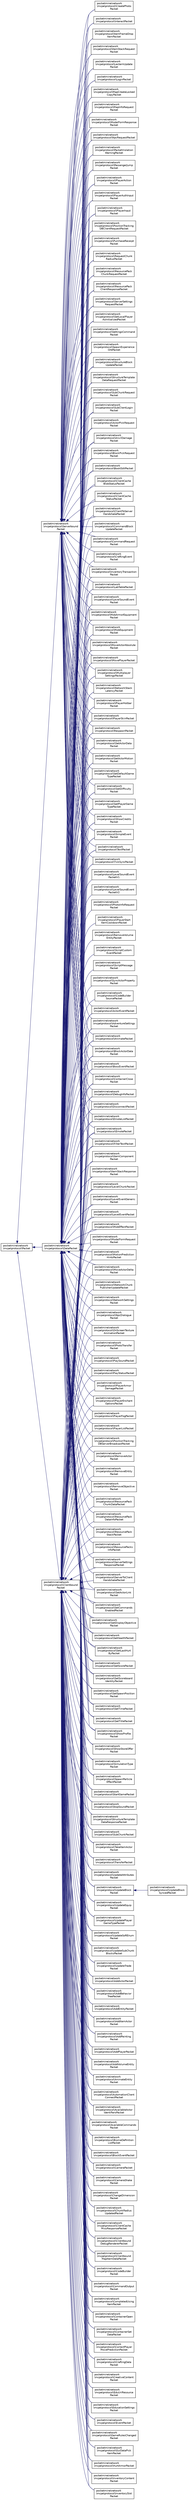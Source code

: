 digraph "Graphical Class Hierarchy"
{
 // INTERACTIVE_SVG=YES
 // LATEX_PDF_SIZE
  edge [fontname="Helvetica",fontsize="10",labelfontname="Helvetica",labelfontsize="10"];
  node [fontname="Helvetica",fontsize="10",shape=record];
  rankdir="LR";
  Node0 [label="pocketmine\\network\l\\mcpe\\protocol\\Packet",height=0.2,width=0.4,color="black", fillcolor="white", style="filled",URL="$d4/d5d/interfacepocketmine_1_1network_1_1mcpe_1_1protocol_1_1_packet.html",tooltip=" "];
  Node0 -> Node1 [dir="back",color="midnightblue",fontsize="10",style="solid",fontname="Helvetica"];
  Node1 [label="pocketmine\\network\l\\mcpe\\protocol\\Clientbound\lPacket",height=0.2,width=0.4,color="black", fillcolor="white", style="filled",URL="$da/d77/interfacepocketmine_1_1network_1_1mcpe_1_1protocol_1_1_clientbound_packet.html",tooltip=" "];
  Node1 -> Node2 [dir="back",color="midnightblue",fontsize="10",style="solid",fontname="Helvetica"];
  Node2 [label="pocketmine\\network\l\\mcpe\\protocol\\ActorEventPacket",height=0.2,width=0.4,color="black", fillcolor="white", style="filled",URL="$d4/dd0/classpocketmine_1_1network_1_1mcpe_1_1protocol_1_1_actor_event_packet.html",tooltip=" "];
  Node1 -> Node74 [dir="back",color="midnightblue",fontsize="10",style="solid",fontname="Helvetica"];
  Node74 [label="pocketmine\\network\l\\mcpe\\protocol\\AddActorPacket",height=0.2,width=0.4,color="black", fillcolor="white", style="filled",URL="$d2/dd1/classpocketmine_1_1network_1_1mcpe_1_1protocol_1_1_add_actor_packet.html",tooltip=" "];
  Node1 -> Node75 [dir="back",color="midnightblue",fontsize="10",style="solid",fontname="Helvetica"];
  Node75 [label="pocketmine\\network\l\\mcpe\\protocol\\AddBehavior\lTreePacket",height=0.2,width=0.4,color="black", fillcolor="white", style="filled",URL="$d4/d9d/classpocketmine_1_1network_1_1mcpe_1_1protocol_1_1_add_behavior_tree_packet.html",tooltip=" "];
  Node1 -> Node76 [dir="back",color="midnightblue",fontsize="10",style="solid",fontname="Helvetica"];
  Node76 [label="pocketmine\\network\l\\mcpe\\protocol\\AddEntityPacket",height=0.2,width=0.4,color="black", fillcolor="white", style="filled",URL="$d4/d49/classpocketmine_1_1network_1_1mcpe_1_1protocol_1_1_add_entity_packet.html",tooltip=" "];
  Node1 -> Node77 [dir="back",color="midnightblue",fontsize="10",style="solid",fontname="Helvetica"];
  Node77 [label="pocketmine\\network\l\\mcpe\\protocol\\AddItemActor\lPacket",height=0.2,width=0.4,color="black", fillcolor="white", style="filled",URL="$dc/df2/classpocketmine_1_1network_1_1mcpe_1_1protocol_1_1_add_item_actor_packet.html",tooltip=" "];
  Node1 -> Node78 [dir="back",color="midnightblue",fontsize="10",style="solid",fontname="Helvetica"];
  Node78 [label="pocketmine\\network\l\\mcpe\\protocol\\AddPainting\lPacket",height=0.2,width=0.4,color="black", fillcolor="white", style="filled",URL="$d0/d22/classpocketmine_1_1network_1_1mcpe_1_1protocol_1_1_add_painting_packet.html",tooltip=" "];
  Node1 -> Node79 [dir="back",color="midnightblue",fontsize="10",style="solid",fontname="Helvetica"];
  Node79 [label="pocketmine\\network\l\\mcpe\\protocol\\AddPlayerPacket",height=0.2,width=0.4,color="black", fillcolor="white", style="filled",URL="$dd/d77/classpocketmine_1_1network_1_1mcpe_1_1protocol_1_1_add_player_packet.html",tooltip=" "];
  Node1 -> Node80 [dir="back",color="midnightblue",fontsize="10",style="solid",fontname="Helvetica"];
  Node80 [label="pocketmine\\network\l\\mcpe\\protocol\\AddVolumeEntity\lPacket",height=0.2,width=0.4,color="black", fillcolor="white", style="filled",URL="$de/d17/classpocketmine_1_1network_1_1mcpe_1_1protocol_1_1_add_volume_entity_packet.html",tooltip=" "];
  Node1 -> Node6 [dir="back",color="midnightblue",fontsize="10",style="solid",fontname="Helvetica"];
  Node6 [label="pocketmine\\network\l\\mcpe\\protocol\\AdventureSettings\lPacket",height=0.2,width=0.4,color="black", fillcolor="white", style="filled",URL="$d1/d08/classpocketmine_1_1network_1_1mcpe_1_1protocol_1_1_adventure_settings_packet.html",tooltip=" "];
  Node1 -> Node81 [dir="back",color="midnightblue",fontsize="10",style="solid",fontname="Helvetica"];
  Node81 [label="pocketmine\\network\l\\mcpe\\protocol\\AnimateEntity\lPacket",height=0.2,width=0.4,color="black", fillcolor="white", style="filled",URL="$dc/da7/classpocketmine_1_1network_1_1mcpe_1_1protocol_1_1_animate_entity_packet.html",tooltip=" "];
  Node1 -> Node7 [dir="back",color="midnightblue",fontsize="10",style="solid",fontname="Helvetica"];
  Node7 [label="pocketmine\\network\l\\mcpe\\protocol\\AnimatePacket",height=0.2,width=0.4,color="black", fillcolor="white", style="filled",URL="$d6/dcd/classpocketmine_1_1network_1_1mcpe_1_1protocol_1_1_animate_packet.html",tooltip=" "];
  Node1 -> Node82 [dir="back",color="midnightblue",fontsize="10",style="solid",fontname="Helvetica"];
  Node82 [label="pocketmine\\network\l\\mcpe\\protocol\\AutomationClient\lConnectPacket",height=0.2,width=0.4,color="black", fillcolor="white", style="filled",URL="$db/d17/classpocketmine_1_1network_1_1mcpe_1_1protocol_1_1_automation_client_connect_packet.html",tooltip=" "];
  Node1 -> Node83 [dir="back",color="midnightblue",fontsize="10",style="solid",fontname="Helvetica"];
  Node83 [label="pocketmine\\network\l\\mcpe\\protocol\\AvailableActor\lIdentifiersPacket",height=0.2,width=0.4,color="black", fillcolor="white", style="filled",URL="$d9/dbd/classpocketmine_1_1network_1_1mcpe_1_1protocol_1_1_available_actor_identifiers_packet.html",tooltip=" "];
  Node1 -> Node84 [dir="back",color="midnightblue",fontsize="10",style="solid",fontname="Helvetica"];
  Node84 [label="pocketmine\\network\l\\mcpe\\protocol\\AvailableCommands\lPacket",height=0.2,width=0.4,color="black", fillcolor="white", style="filled",URL="$d7/deb/classpocketmine_1_1network_1_1mcpe_1_1protocol_1_1_available_commands_packet.html",tooltip=" "];
  Node1 -> Node85 [dir="back",color="midnightblue",fontsize="10",style="solid",fontname="Helvetica"];
  Node85 [label="pocketmine\\network\l\\mcpe\\protocol\\BiomeDefinition\lListPacket",height=0.2,width=0.4,color="black", fillcolor="white", style="filled",URL="$d7/d12/classpocketmine_1_1network_1_1mcpe_1_1protocol_1_1_biome_definition_list_packet.html",tooltip=" "];
  Node1 -> Node9 [dir="back",color="midnightblue",fontsize="10",style="solid",fontname="Helvetica"];
  Node9 [label="pocketmine\\network\l\\mcpe\\protocol\\BlockActorData\lPacket",height=0.2,width=0.4,color="black", fillcolor="white", style="filled",URL="$d1/d56/classpocketmine_1_1network_1_1mcpe_1_1protocol_1_1_block_actor_data_packet.html",tooltip=" "];
  Node1 -> Node86 [dir="back",color="midnightblue",fontsize="10",style="solid",fontname="Helvetica"];
  Node86 [label="pocketmine\\network\l\\mcpe\\protocol\\BlockEventPacket",height=0.2,width=0.4,color="black", fillcolor="white", style="filled",URL="$dd/dd2/classpocketmine_1_1network_1_1mcpe_1_1protocol_1_1_block_event_packet.html",tooltip=" "];
  Node1 -> Node12 [dir="back",color="midnightblue",fontsize="10",style="solid",fontname="Helvetica"];
  Node12 [label="pocketmine\\network\l\\mcpe\\protocol\\BossEventPacket",height=0.2,width=0.4,color="black", fillcolor="white", style="filled",URL="$da/d87/classpocketmine_1_1network_1_1mcpe_1_1protocol_1_1_boss_event_packet.html",tooltip=" "];
  Node1 -> Node87 [dir="back",color="midnightblue",fontsize="10",style="solid",fontname="Helvetica"];
  Node87 [label="pocketmine\\network\l\\mcpe\\protocol\\CameraPacket",height=0.2,width=0.4,color="black", fillcolor="white", style="filled",URL="$de/db1/classpocketmine_1_1network_1_1mcpe_1_1protocol_1_1_camera_packet.html",tooltip=" "];
  Node1 -> Node88 [dir="back",color="midnightblue",fontsize="10",style="solid",fontname="Helvetica"];
  Node88 [label="pocketmine\\network\l\\mcpe\\protocol\\CameraShake\lPacket",height=0.2,width=0.4,color="black", fillcolor="white", style="filled",URL="$d4/da3/classpocketmine_1_1network_1_1mcpe_1_1protocol_1_1_camera_shake_packet.html",tooltip=" "];
  Node1 -> Node89 [dir="back",color="midnightblue",fontsize="10",style="solid",fontname="Helvetica"];
  Node89 [label="pocketmine\\network\l\\mcpe\\protocol\\ChangeDimension\lPacket",height=0.2,width=0.4,color="black", fillcolor="white", style="filled",URL="$da/dbe/classpocketmine_1_1network_1_1mcpe_1_1protocol_1_1_change_dimension_packet.html",tooltip=" "];
  Node1 -> Node90 [dir="back",color="midnightblue",fontsize="10",style="solid",fontname="Helvetica"];
  Node90 [label="pocketmine\\network\l\\mcpe\\protocol\\ChunkRadius\lUpdatedPacket",height=0.2,width=0.4,color="black", fillcolor="white", style="filled",URL="$da/d4e/classpocketmine_1_1network_1_1mcpe_1_1protocol_1_1_chunk_radius_updated_packet.html",tooltip=" "];
  Node1 -> Node91 [dir="back",color="midnightblue",fontsize="10",style="solid",fontname="Helvetica"];
  Node91 [label="pocketmine\\network\l\\mcpe\\protocol\\ClientCache\lMissResponsePacket",height=0.2,width=0.4,color="black", fillcolor="white", style="filled",URL="$d2/d19/classpocketmine_1_1network_1_1mcpe_1_1protocol_1_1_client_cache_miss_response_packet.html",tooltip=" "];
  Node1 -> Node92 [dir="back",color="midnightblue",fontsize="10",style="solid",fontname="Helvetica"];
  Node92 [label="pocketmine\\network\l\\mcpe\\protocol\\Clientbound\lDebugRendererPacket",height=0.2,width=0.4,color="black", fillcolor="white", style="filled",URL="$da/def/classpocketmine_1_1network_1_1mcpe_1_1protocol_1_1_clientbound_debug_renderer_packet.html",tooltip=" "];
  Node1 -> Node93 [dir="back",color="midnightblue",fontsize="10",style="solid",fontname="Helvetica"];
  Node93 [label="pocketmine\\network\l\\mcpe\\protocol\\Clientbound\lMapItemDataPacket",height=0.2,width=0.4,color="black", fillcolor="white", style="filled",URL="$d6/d0a/classpocketmine_1_1network_1_1mcpe_1_1protocol_1_1_clientbound_map_item_data_packet.html",tooltip=" "];
  Node1 -> Node94 [dir="back",color="midnightblue",fontsize="10",style="solid",fontname="Helvetica"];
  Node94 [label="pocketmine\\network\l\\mcpe\\protocol\\CodeBuilder\lPacket",height=0.2,width=0.4,color="black", fillcolor="white", style="filled",URL="$da/dce/classpocketmine_1_1network_1_1mcpe_1_1protocol_1_1_code_builder_packet.html",tooltip=" "];
  Node1 -> Node96 [dir="back",color="midnightblue",fontsize="10",style="solid",fontname="Helvetica"];
  Node96 [label="pocketmine\\network\l\\mcpe\\protocol\\CommandOutput\lPacket",height=0.2,width=0.4,color="black", fillcolor="white", style="filled",URL="$d0/da3/classpocketmine_1_1network_1_1mcpe_1_1protocol_1_1_command_output_packet.html",tooltip=" "];
  Node1 -> Node97 [dir="back",color="midnightblue",fontsize="10",style="solid",fontname="Helvetica"];
  Node97 [label="pocketmine\\network\l\\mcpe\\protocol\\CompletedUsing\lItemPacket",height=0.2,width=0.4,color="black", fillcolor="white", style="filled",URL="$db/d15/classpocketmine_1_1network_1_1mcpe_1_1protocol_1_1_completed_using_item_packet.html",tooltip=" "];
  Node1 -> Node18 [dir="back",color="midnightblue",fontsize="10",style="solid",fontname="Helvetica"];
  Node18 [label="pocketmine\\network\l\\mcpe\\protocol\\ContainerClose\lPacket",height=0.2,width=0.4,color="black", fillcolor="white", style="filled",URL="$d7/deb/classpocketmine_1_1network_1_1mcpe_1_1protocol_1_1_container_close_packet.html",tooltip=" "];
  Node1 -> Node98 [dir="back",color="midnightblue",fontsize="10",style="solid",fontname="Helvetica"];
  Node98 [label="pocketmine\\network\l\\mcpe\\protocol\\ContainerOpen\lPacket",height=0.2,width=0.4,color="black", fillcolor="white", style="filled",URL="$d7/de2/classpocketmine_1_1network_1_1mcpe_1_1protocol_1_1_container_open_packet.html",tooltip=" "];
  Node1 -> Node99 [dir="back",color="midnightblue",fontsize="10",style="solid",fontname="Helvetica"];
  Node99 [label="pocketmine\\network\l\\mcpe\\protocol\\ContainerSet\lDataPacket",height=0.2,width=0.4,color="black", fillcolor="white", style="filled",URL="$db/d82/classpocketmine_1_1network_1_1mcpe_1_1protocol_1_1_container_set_data_packet.html",tooltip=" "];
  Node1 -> Node100 [dir="back",color="midnightblue",fontsize="10",style="solid",fontname="Helvetica"];
  Node100 [label="pocketmine\\network\l\\mcpe\\protocol\\CorrectPlayer\lMovePredictionPacket",height=0.2,width=0.4,color="black", fillcolor="white", style="filled",URL="$d7/d59/classpocketmine_1_1network_1_1mcpe_1_1protocol_1_1_correct_player_move_prediction_packet.html",tooltip=" "];
  Node1 -> Node101 [dir="back",color="midnightblue",fontsize="10",style="solid",fontname="Helvetica"];
  Node101 [label="pocketmine\\network\l\\mcpe\\protocol\\CraftingData\lPacket",height=0.2,width=0.4,color="black", fillcolor="white", style="filled",URL="$d1/d7f/classpocketmine_1_1network_1_1mcpe_1_1protocol_1_1_crafting_data_packet.html",tooltip=" "];
  Node1 -> Node102 [dir="back",color="midnightblue",fontsize="10",style="solid",fontname="Helvetica"];
  Node102 [label="pocketmine\\network\l\\mcpe\\protocol\\CreativeContent\lPacket",height=0.2,width=0.4,color="black", fillcolor="white", style="filled",URL="$d5/d75/classpocketmine_1_1network_1_1mcpe_1_1protocol_1_1_creative_content_packet.html",tooltip=" "];
  Node1 -> Node21 [dir="back",color="midnightblue",fontsize="10",style="solid",fontname="Helvetica"];
  Node21 [label="pocketmine\\network\l\\mcpe\\protocol\\DebugInfoPacket",height=0.2,width=0.4,color="black", fillcolor="white", style="filled",URL="$dd/d2e/classpocketmine_1_1network_1_1mcpe_1_1protocol_1_1_debug_info_packet.html",tooltip=" "];
  Node1 -> Node22 [dir="back",color="midnightblue",fontsize="10",style="solid",fontname="Helvetica"];
  Node22 [label="pocketmine\\network\l\\mcpe\\protocol\\DisconnectPacket",height=0.2,width=0.4,color="black", fillcolor="white", style="filled",URL="$d9/de3/classpocketmine_1_1network_1_1mcpe_1_1protocol_1_1_disconnect_packet.html",tooltip=" "];
  Node1 -> Node103 [dir="back",color="midnightblue",fontsize="10",style="solid",fontname="Helvetica"];
  Node103 [label="pocketmine\\network\l\\mcpe\\protocol\\EduUriResource\lPacket",height=0.2,width=0.4,color="black", fillcolor="white", style="filled",URL="$d1/d5c/classpocketmine_1_1network_1_1mcpe_1_1protocol_1_1_edu_uri_resource_packet.html",tooltip=" "];
  Node1 -> Node104 [dir="back",color="midnightblue",fontsize="10",style="solid",fontname="Helvetica"];
  Node104 [label="pocketmine\\network\l\\mcpe\\protocol\\EducationSettings\lPacket",height=0.2,width=0.4,color="black", fillcolor="white", style="filled",URL="$d6/dd5/classpocketmine_1_1network_1_1mcpe_1_1protocol_1_1_education_settings_packet.html",tooltip=" "];
  Node1 -> Node23 [dir="back",color="midnightblue",fontsize="10",style="solid",fontname="Helvetica"];
  Node23 [label="pocketmine\\network\l\\mcpe\\protocol\\EmoteListPacket",height=0.2,width=0.4,color="black", fillcolor="white", style="filled",URL="$dc/d0d/classpocketmine_1_1network_1_1mcpe_1_1protocol_1_1_emote_list_packet.html",tooltip=" "];
  Node1 -> Node24 [dir="back",color="midnightblue",fontsize="10",style="solid",fontname="Helvetica"];
  Node24 [label="pocketmine\\network\l\\mcpe\\protocol\\EmotePacket",height=0.2,width=0.4,color="black", fillcolor="white", style="filled",URL="$d7/d20/classpocketmine_1_1network_1_1mcpe_1_1protocol_1_1_emote_packet.html",tooltip=" "];
  Node1 -> Node105 [dir="back",color="midnightblue",fontsize="10",style="solid",fontname="Helvetica"];
  Node105 [label="pocketmine\\network\l\\mcpe\\protocol\\EventPacket",height=0.2,width=0.4,color="black", fillcolor="white", style="filled",URL="$d7/d4d/classpocketmine_1_1network_1_1mcpe_1_1protocol_1_1_event_packet.html",tooltip=" "];
  Node1 -> Node25 [dir="back",color="midnightblue",fontsize="10",style="solid",fontname="Helvetica"];
  Node25 [label="pocketmine\\network\l\\mcpe\\protocol\\FilterTextPacket",height=0.2,width=0.4,color="black", fillcolor="white", style="filled",URL="$dd/d0e/classpocketmine_1_1network_1_1mcpe_1_1protocol_1_1_filter_text_packet.html",tooltip=" "];
  Node1 -> Node106 [dir="back",color="midnightblue",fontsize="10",style="solid",fontname="Helvetica"];
  Node106 [label="pocketmine\\network\l\\mcpe\\protocol\\GameRulesChanged\lPacket",height=0.2,width=0.4,color="black", fillcolor="white", style="filled",URL="$db/d01/classpocketmine_1_1network_1_1mcpe_1_1protocol_1_1_game_rules_changed_packet.html",tooltip=" "];
  Node1 -> Node107 [dir="back",color="midnightblue",fontsize="10",style="solid",fontname="Helvetica"];
  Node107 [label="pocketmine\\network\l\\mcpe\\protocol\\GuiDataPick\lItemPacket",height=0.2,width=0.4,color="black", fillcolor="white", style="filled",URL="$df/d50/classpocketmine_1_1network_1_1mcpe_1_1protocol_1_1_gui_data_pick_item_packet.html",tooltip=" "];
  Node1 -> Node108 [dir="back",color="midnightblue",fontsize="10",style="solid",fontname="Helvetica"];
  Node108 [label="pocketmine\\network\l\\mcpe\\protocol\\HurtArmorPacket",height=0.2,width=0.4,color="black", fillcolor="white", style="filled",URL="$dc/d0d/classpocketmine_1_1network_1_1mcpe_1_1protocol_1_1_hurt_armor_packet.html",tooltip=" "];
  Node1 -> Node109 [dir="back",color="midnightblue",fontsize="10",style="solid",fontname="Helvetica"];
  Node109 [label="pocketmine\\network\l\\mcpe\\protocol\\InventoryContent\lPacket",height=0.2,width=0.4,color="black", fillcolor="white", style="filled",URL="$d1/ded/classpocketmine_1_1network_1_1mcpe_1_1protocol_1_1_inventory_content_packet.html",tooltip=" "];
  Node1 -> Node110 [dir="back",color="midnightblue",fontsize="10",style="solid",fontname="Helvetica"];
  Node110 [label="pocketmine\\network\l\\mcpe\\protocol\\InventorySlot\lPacket",height=0.2,width=0.4,color="black", fillcolor="white", style="filled",URL="$da/dae/classpocketmine_1_1network_1_1mcpe_1_1protocol_1_1_inventory_slot_packet.html",tooltip=" "];
  Node1 -> Node27 [dir="back",color="midnightblue",fontsize="10",style="solid",fontname="Helvetica"];
  Node27 [label="pocketmine\\network\l\\mcpe\\protocol\\InventoryTransaction\lPacket",height=0.2,width=0.4,color="black", fillcolor="white", style="filled",URL="$d9/d54/classpocketmine_1_1network_1_1mcpe_1_1protocol_1_1_inventory_transaction_packet.html",tooltip=" "];
  Node1 -> Node111 [dir="back",color="midnightblue",fontsize="10",style="solid",fontname="Helvetica"];
  Node111 [label="pocketmine\\network\l\\mcpe\\protocol\\ItemComponent\lPacket",height=0.2,width=0.4,color="black", fillcolor="white", style="filled",URL="$d1/d35/classpocketmine_1_1network_1_1mcpe_1_1protocol_1_1_item_component_packet.html",tooltip=" "];
  Node1 -> Node112 [dir="back",color="midnightblue",fontsize="10",style="solid",fontname="Helvetica"];
  Node112 [label="pocketmine\\network\l\\mcpe\\protocol\\ItemStackResponse\lPacket",height=0.2,width=0.4,color="black", fillcolor="white", style="filled",URL="$d6/dc7/classpocketmine_1_1network_1_1mcpe_1_1protocol_1_1_item_stack_response_packet.html",tooltip=" "];
  Node1 -> Node30 [dir="back",color="midnightblue",fontsize="10",style="solid",fontname="Helvetica"];
  Node30 [label="pocketmine\\network\l\\mcpe\\protocol\\LabTablePacket",height=0.2,width=0.4,color="black", fillcolor="white", style="filled",URL="$dd/d36/classpocketmine_1_1network_1_1mcpe_1_1protocol_1_1_lab_table_packet.html",tooltip=" "];
  Node1 -> Node113 [dir="back",color="midnightblue",fontsize="10",style="solid",fontname="Helvetica"];
  Node113 [label="pocketmine\\network\l\\mcpe\\protocol\\LevelChunkPacket",height=0.2,width=0.4,color="black", fillcolor="white", style="filled",URL="$d3/d26/classpocketmine_1_1network_1_1mcpe_1_1protocol_1_1_level_chunk_packet.html",tooltip=" "];
  Node1 -> Node114 [dir="back",color="midnightblue",fontsize="10",style="solid",fontname="Helvetica"];
  Node114 [label="pocketmine\\network\l\\mcpe\\protocol\\LevelEventGeneric\lPacket",height=0.2,width=0.4,color="black", fillcolor="white", style="filled",URL="$d2/dd6/classpocketmine_1_1network_1_1mcpe_1_1protocol_1_1_level_event_generic_packet.html",tooltip=" "];
  Node1 -> Node115 [dir="back",color="midnightblue",fontsize="10",style="solid",fontname="Helvetica"];
  Node115 [label="pocketmine\\network\l\\mcpe\\protocol\\LevelEventPacket",height=0.2,width=0.4,color="black", fillcolor="white", style="filled",URL="$d5/d65/classpocketmine_1_1network_1_1mcpe_1_1protocol_1_1_level_event_packet.html",tooltip=" "];
  Node1 -> Node32 [dir="back",color="midnightblue",fontsize="10",style="solid",fontname="Helvetica"];
  Node32 [label="pocketmine\\network\l\\mcpe\\protocol\\LevelSoundEvent\lPacket",height=0.2,width=0.4,color="black", fillcolor="white", style="filled",URL="$d7/d70/classpocketmine_1_1network_1_1mcpe_1_1protocol_1_1_level_sound_event_packet.html",tooltip=" "];
  Node1 -> Node36 [dir="back",color="midnightblue",fontsize="10",style="solid",fontname="Helvetica"];
  Node36 [label="pocketmine\\network\l\\mcpe\\protocol\\MobArmorEquipment\lPacket",height=0.2,width=0.4,color="black", fillcolor="white", style="filled",URL="$d1/d26/classpocketmine_1_1network_1_1mcpe_1_1protocol_1_1_mob_armor_equipment_packet.html",tooltip=" "];
  Node1 -> Node118 [dir="back",color="midnightblue",fontsize="10",style="solid",fontname="Helvetica"];
  Node118 [label="pocketmine\\network\l\\mcpe\\protocol\\MobEffectPacket",height=0.2,width=0.4,color="black", fillcolor="white", style="filled",URL="$da/d25/classpocketmine_1_1network_1_1mcpe_1_1protocol_1_1_mob_effect_packet.html",tooltip=" "];
  Node1 -> Node37 [dir="back",color="midnightblue",fontsize="10",style="solid",fontname="Helvetica"];
  Node37 [label="pocketmine\\network\l\\mcpe\\protocol\\MobEquipment\lPacket",height=0.2,width=0.4,color="black", fillcolor="white", style="filled",URL="$dd/d1c/classpocketmine_1_1network_1_1mcpe_1_1protocol_1_1_mob_equipment_packet.html",tooltip=" "];
  Node1 -> Node119 [dir="back",color="midnightblue",fontsize="10",style="solid",fontname="Helvetica"];
  Node119 [label="pocketmine\\network\l\\mcpe\\protocol\\ModalFormRequest\lPacket",height=0.2,width=0.4,color="black", fillcolor="white", style="filled",URL="$de/d69/classpocketmine_1_1network_1_1mcpe_1_1protocol_1_1_modal_form_request_packet.html",tooltip=" "];
  Node1 -> Node120 [dir="back",color="midnightblue",fontsize="10",style="solid",fontname="Helvetica"];
  Node120 [label="pocketmine\\network\l\\mcpe\\protocol\\MotionPrediction\lHintsPacket",height=0.2,width=0.4,color="black", fillcolor="white", style="filled",URL="$d6/d06/classpocketmine_1_1network_1_1mcpe_1_1protocol_1_1_motion_prediction_hints_packet.html",tooltip=" "];
  Node1 -> Node39 [dir="back",color="midnightblue",fontsize="10",style="solid",fontname="Helvetica"];
  Node39 [label="pocketmine\\network\l\\mcpe\\protocol\\MoveActorAbsolute\lPacket",height=0.2,width=0.4,color="black", fillcolor="white", style="filled",URL="$d9/db8/classpocketmine_1_1network_1_1mcpe_1_1protocol_1_1_move_actor_absolute_packet.html",tooltip=" "];
  Node1 -> Node121 [dir="back",color="midnightblue",fontsize="10",style="solid",fontname="Helvetica"];
  Node121 [label="pocketmine\\network\l\\mcpe\\protocol\\MoveActorDelta\lPacket",height=0.2,width=0.4,color="black", fillcolor="white", style="filled",URL="$d0/db0/classpocketmine_1_1network_1_1mcpe_1_1protocol_1_1_move_actor_delta_packet.html",tooltip=" "];
  Node1 -> Node40 [dir="back",color="midnightblue",fontsize="10",style="solid",fontname="Helvetica"];
  Node40 [label="pocketmine\\network\l\\mcpe\\protocol\\MovePlayerPacket",height=0.2,width=0.4,color="black", fillcolor="white", style="filled",URL="$d3/da8/classpocketmine_1_1network_1_1mcpe_1_1protocol_1_1_move_player_packet.html",tooltip=" "];
  Node1 -> Node41 [dir="back",color="midnightblue",fontsize="10",style="solid",fontname="Helvetica"];
  Node41 [label="pocketmine\\network\l\\mcpe\\protocol\\Multiplayer\lSettingsPacket",height=0.2,width=0.4,color="black", fillcolor="white", style="filled",URL="$dc/d35/classpocketmine_1_1network_1_1mcpe_1_1protocol_1_1_multiplayer_settings_packet.html",tooltip=" "];
  Node1 -> Node122 [dir="back",color="midnightblue",fontsize="10",style="solid",fontname="Helvetica"];
  Node122 [label="pocketmine\\network\l\\mcpe\\protocol\\NetworkChunk\lPublisherUpdatePacket",height=0.2,width=0.4,color="black", fillcolor="white", style="filled",URL="$d7/db8/classpocketmine_1_1network_1_1mcpe_1_1protocol_1_1_network_chunk_publisher_update_packet.html",tooltip=" "];
  Node1 -> Node123 [dir="back",color="midnightblue",fontsize="10",style="solid",fontname="Helvetica"];
  Node123 [label="pocketmine\\network\l\\mcpe\\protocol\\NetworkSettings\lPacket",height=0.2,width=0.4,color="black", fillcolor="white", style="filled",URL="$d5/dbc/classpocketmine_1_1network_1_1mcpe_1_1protocol_1_1_network_settings_packet.html",tooltip=" "];
  Node1 -> Node42 [dir="back",color="midnightblue",fontsize="10",style="solid",fontname="Helvetica"];
  Node42 [label="pocketmine\\network\l\\mcpe\\protocol\\NetworkStack\lLatencyPacket",height=0.2,width=0.4,color="black", fillcolor="white", style="filled",URL="$d1/db9/classpocketmine_1_1network_1_1mcpe_1_1protocol_1_1_network_stack_latency_packet.html",tooltip=" "];
  Node1 -> Node124 [dir="back",color="midnightblue",fontsize="10",style="solid",fontname="Helvetica"];
  Node124 [label="pocketmine\\network\l\\mcpe\\protocol\\NpcDialogue\lPacket",height=0.2,width=0.4,color="black", fillcolor="white", style="filled",URL="$d8/d30/classpocketmine_1_1network_1_1mcpe_1_1protocol_1_1_npc_dialogue_packet.html",tooltip=" "];
  Node1 -> Node125 [dir="back",color="midnightblue",fontsize="10",style="solid",fontname="Helvetica"];
  Node125 [label="pocketmine\\network\l\\mcpe\\protocol\\OnScreenTexture\lAnimationPacket",height=0.2,width=0.4,color="black", fillcolor="white", style="filled",URL="$d7/d8c/classpocketmine_1_1network_1_1mcpe_1_1protocol_1_1_on_screen_texture_animation_packet.html",tooltip=" "];
  Node1 -> Node127 [dir="back",color="midnightblue",fontsize="10",style="solid",fontname="Helvetica"];
  Node127 [label="pocketmine\\network\l\\mcpe\\protocol\\PhotoTransfer\lPacket",height=0.2,width=0.4,color="black", fillcolor="white", style="filled",URL="$dc/d77/classpocketmine_1_1network_1_1mcpe_1_1protocol_1_1_photo_transfer_packet.html",tooltip=" "];
  Node1 -> Node128 [dir="back",color="midnightblue",fontsize="10",style="solid",fontname="Helvetica"];
  Node128 [label="pocketmine\\network\l\\mcpe\\protocol\\PlaySoundPacket",height=0.2,width=0.4,color="black", fillcolor="white", style="filled",URL="$d9/db3/classpocketmine_1_1network_1_1mcpe_1_1protocol_1_1_play_sound_packet.html",tooltip=" "];
  Node1 -> Node129 [dir="back",color="midnightblue",fontsize="10",style="solid",fontname="Helvetica"];
  Node129 [label="pocketmine\\network\l\\mcpe\\protocol\\PlayStatusPacket",height=0.2,width=0.4,color="black", fillcolor="white", style="filled",URL="$d1/d10/classpocketmine_1_1network_1_1mcpe_1_1protocol_1_1_play_status_packet.html",tooltip=" "];
  Node1 -> Node130 [dir="back",color="midnightblue",fontsize="10",style="solid",fontname="Helvetica"];
  Node130 [label="pocketmine\\network\l\\mcpe\\protocol\\PlayerArmor\lDamagePacket",height=0.2,width=0.4,color="black", fillcolor="white", style="filled",URL="$da/d5e/classpocketmine_1_1network_1_1mcpe_1_1protocol_1_1_player_armor_damage_packet.html",tooltip=" "];
  Node1 -> Node131 [dir="back",color="midnightblue",fontsize="10",style="solid",fontname="Helvetica"];
  Node131 [label="pocketmine\\network\l\\mcpe\\protocol\\PlayerEnchant\lOptionsPacket",height=0.2,width=0.4,color="black", fillcolor="white", style="filled",URL="$d2/d01/classpocketmine_1_1network_1_1mcpe_1_1protocol_1_1_player_enchant_options_packet.html",tooltip=" "];
  Node1 -> Node132 [dir="back",color="midnightblue",fontsize="10",style="solid",fontname="Helvetica"];
  Node132 [label="pocketmine\\network\l\\mcpe\\protocol\\PlayerFogPacket",height=0.2,width=0.4,color="black", fillcolor="white", style="filled",URL="$d7/d72/classpocketmine_1_1network_1_1mcpe_1_1protocol_1_1_player_fog_packet.html",tooltip=" "];
  Node1 -> Node48 [dir="back",color="midnightblue",fontsize="10",style="solid",fontname="Helvetica"];
  Node48 [label="pocketmine\\network\l\\mcpe\\protocol\\PlayerHotbar\lPacket",height=0.2,width=0.4,color="black", fillcolor="white", style="filled",URL="$d8/d45/classpocketmine_1_1network_1_1mcpe_1_1protocol_1_1_player_hotbar_packet.html",tooltip=" "];
  Node1 -> Node133 [dir="back",color="midnightblue",fontsize="10",style="solid",fontname="Helvetica"];
  Node133 [label="pocketmine\\network\l\\mcpe\\protocol\\PlayerListPacket",height=0.2,width=0.4,color="black", fillcolor="white", style="filled",URL="$d2/dc3/classpocketmine_1_1network_1_1mcpe_1_1protocol_1_1_player_list_packet.html",tooltip=" "];
  Node1 -> Node50 [dir="back",color="midnightblue",fontsize="10",style="solid",fontname="Helvetica"];
  Node50 [label="pocketmine\\network\l\\mcpe\\protocol\\PlayerSkinPacket",height=0.2,width=0.4,color="black", fillcolor="white", style="filled",URL="$d7/d2e/classpocketmine_1_1network_1_1mcpe_1_1protocol_1_1_player_skin_packet.html",tooltip=" "];
  Node1 -> Node135 [dir="back",color="midnightblue",fontsize="10",style="solid",fontname="Helvetica"];
  Node135 [label="pocketmine\\network\l\\mcpe\\protocol\\PositionTracking\lDBServerBroadcastPacket",height=0.2,width=0.4,color="black", fillcolor="white", style="filled",URL="$dc/d01/classpocketmine_1_1network_1_1mcpe_1_1protocol_1_1_position_tracking_d_b_server_broadcast_packet.html",tooltip=" "];
  Node1 -> Node136 [dir="back",color="midnightblue",fontsize="10",style="solid",fontname="Helvetica"];
  Node136 [label="pocketmine\\network\l\\mcpe\\protocol\\RemoveActor\lPacket",height=0.2,width=0.4,color="black", fillcolor="white", style="filled",URL="$de/d26/classpocketmine_1_1network_1_1mcpe_1_1protocol_1_1_remove_actor_packet.html",tooltip=" "];
  Node1 -> Node137 [dir="back",color="midnightblue",fontsize="10",style="solid",fontname="Helvetica"];
  Node137 [label="pocketmine\\network\l\\mcpe\\protocol\\RemoveEntity\lPacket",height=0.2,width=0.4,color="black", fillcolor="white", style="filled",URL="$d9/d5f/classpocketmine_1_1network_1_1mcpe_1_1protocol_1_1_remove_entity_packet.html",tooltip=" "];
  Node1 -> Node138 [dir="back",color="midnightblue",fontsize="10",style="solid",fontname="Helvetica"];
  Node138 [label="pocketmine\\network\l\\mcpe\\protocol\\RemoveObjective\lPacket",height=0.2,width=0.4,color="black", fillcolor="white", style="filled",URL="$db/d67/classpocketmine_1_1network_1_1mcpe_1_1protocol_1_1_remove_objective_packet.html",tooltip=" "];
  Node1 -> Node140 [dir="back",color="midnightblue",fontsize="10",style="solid",fontname="Helvetica"];
  Node140 [label="pocketmine\\network\l\\mcpe\\protocol\\ResourcePack\lChunkDataPacket",height=0.2,width=0.4,color="black", fillcolor="white", style="filled",URL="$d4/de4/classpocketmine_1_1network_1_1mcpe_1_1protocol_1_1_resource_pack_chunk_data_packet.html",tooltip=" "];
  Node1 -> Node141 [dir="back",color="midnightblue",fontsize="10",style="solid",fontname="Helvetica"];
  Node141 [label="pocketmine\\network\l\\mcpe\\protocol\\ResourcePack\lDataInfoPacket",height=0.2,width=0.4,color="black", fillcolor="white", style="filled",URL="$d6/db9/classpocketmine_1_1network_1_1mcpe_1_1protocol_1_1_resource_pack_data_info_packet.html",tooltip=" "];
  Node1 -> Node142 [dir="back",color="midnightblue",fontsize="10",style="solid",fontname="Helvetica"];
  Node142 [label="pocketmine\\network\l\\mcpe\\protocol\\ResourcePack\lStackPacket",height=0.2,width=0.4,color="black", fillcolor="white", style="filled",URL="$d3/d9e/classpocketmine_1_1network_1_1mcpe_1_1protocol_1_1_resource_pack_stack_packet.html",tooltip=" "];
  Node1 -> Node143 [dir="back",color="midnightblue",fontsize="10",style="solid",fontname="Helvetica"];
  Node143 [label="pocketmine\\network\l\\mcpe\\protocol\\ResourcePacks\lInfoPacket",height=0.2,width=0.4,color="black", fillcolor="white", style="filled",URL="$de/dde/classpocketmine_1_1network_1_1mcpe_1_1protocol_1_1_resource_packs_info_packet.html",tooltip=" "];
  Node1 -> Node56 [dir="back",color="midnightblue",fontsize="10",style="solid",fontname="Helvetica"];
  Node56 [label="pocketmine\\network\l\\mcpe\\protocol\\RespawnPacket",height=0.2,width=0.4,color="black", fillcolor="white", style="filled",URL="$da/d3e/classpocketmine_1_1network_1_1mcpe_1_1protocol_1_1_respawn_packet.html",tooltip=" "];
  Node1 -> Node146 [dir="back",color="midnightblue",fontsize="10",style="solid",fontname="Helvetica"];
  Node146 [label="pocketmine\\network\l\\mcpe\\protocol\\ServerSettings\lResponsePacket",height=0.2,width=0.4,color="black", fillcolor="white", style="filled",URL="$d0/d6e/classpocketmine_1_1network_1_1mcpe_1_1protocol_1_1_server_settings_response_packet.html",tooltip=" "];
  Node1 -> Node147 [dir="back",color="midnightblue",fontsize="10",style="solid",fontname="Helvetica"];
  Node147 [label="pocketmine\\network\l\\mcpe\\protocol\\ServerToClient\lHandshakePacket",height=0.2,width=0.4,color="black", fillcolor="white", style="filled",URL="$d9/d04/classpocketmine_1_1network_1_1mcpe_1_1protocol_1_1_server_to_client_handshake_packet.html",tooltip=" "];
  Node1 -> Node58 [dir="back",color="midnightblue",fontsize="10",style="solid",fontname="Helvetica"];
  Node58 [label="pocketmine\\network\l\\mcpe\\protocol\\SetActorData\lPacket",height=0.2,width=0.4,color="black", fillcolor="white", style="filled",URL="$df/d1e/classpocketmine_1_1network_1_1mcpe_1_1protocol_1_1_set_actor_data_packet.html",tooltip=" "];
  Node1 -> Node148 [dir="back",color="midnightblue",fontsize="10",style="solid",fontname="Helvetica"];
  Node148 [label="pocketmine\\network\l\\mcpe\\protocol\\SetActorLink\lPacket",height=0.2,width=0.4,color="black", fillcolor="white", style="filled",URL="$d1/dba/classpocketmine_1_1network_1_1mcpe_1_1protocol_1_1_set_actor_link_packet.html",tooltip=" "];
  Node1 -> Node59 [dir="back",color="midnightblue",fontsize="10",style="solid",fontname="Helvetica"];
  Node59 [label="pocketmine\\network\l\\mcpe\\protocol\\SetActorMotion\lPacket",height=0.2,width=0.4,color="black", fillcolor="white", style="filled",URL="$dd/d75/classpocketmine_1_1network_1_1mcpe_1_1protocol_1_1_set_actor_motion_packet.html",tooltip=" "];
  Node1 -> Node149 [dir="back",color="midnightblue",fontsize="10",style="solid",fontname="Helvetica"];
  Node149 [label="pocketmine\\network\l\\mcpe\\protocol\\SetCommands\lEnabledPacket",height=0.2,width=0.4,color="black", fillcolor="white", style="filled",URL="$d4/dff/classpocketmine_1_1network_1_1mcpe_1_1protocol_1_1_set_commands_enabled_packet.html",tooltip=" "];
  Node1 -> Node60 [dir="back",color="midnightblue",fontsize="10",style="solid",fontname="Helvetica"];
  Node60 [label="pocketmine\\network\l\\mcpe\\protocol\\SetDefaultGame\lTypePacket",height=0.2,width=0.4,color="black", fillcolor="white", style="filled",URL="$d0/d5b/classpocketmine_1_1network_1_1mcpe_1_1protocol_1_1_set_default_game_type_packet.html",tooltip=" "];
  Node1 -> Node61 [dir="back",color="midnightblue",fontsize="10",style="solid",fontname="Helvetica"];
  Node61 [label="pocketmine\\network\l\\mcpe\\protocol\\SetDifficulty\lPacket",height=0.2,width=0.4,color="black", fillcolor="white", style="filled",URL="$da/dad/classpocketmine_1_1network_1_1mcpe_1_1protocol_1_1_set_difficulty_packet.html",tooltip=" "];
  Node1 -> Node150 [dir="back",color="midnightblue",fontsize="10",style="solid",fontname="Helvetica"];
  Node150 [label="pocketmine\\network\l\\mcpe\\protocol\\SetDisplayObjective\lPacket",height=0.2,width=0.4,color="black", fillcolor="white", style="filled",URL="$d5/de5/classpocketmine_1_1network_1_1mcpe_1_1protocol_1_1_set_display_objective_packet.html",tooltip=" "];
  Node1 -> Node151 [dir="back",color="midnightblue",fontsize="10",style="solid",fontname="Helvetica"];
  Node151 [label="pocketmine\\network\l\\mcpe\\protocol\\SetHealthPacket",height=0.2,width=0.4,color="black", fillcolor="white", style="filled",URL="$d3/df7/classpocketmine_1_1network_1_1mcpe_1_1protocol_1_1_set_health_packet.html",tooltip=" "];
  Node1 -> Node152 [dir="back",color="midnightblue",fontsize="10",style="solid",fontname="Helvetica"];
  Node152 [label="pocketmine\\network\l\\mcpe\\protocol\\SetLastHurt\lByPacket",height=0.2,width=0.4,color="black", fillcolor="white", style="filled",URL="$d4/d78/classpocketmine_1_1network_1_1mcpe_1_1protocol_1_1_set_last_hurt_by_packet.html",tooltip=" "];
  Node1 -> Node63 [dir="back",color="midnightblue",fontsize="10",style="solid",fontname="Helvetica"];
  Node63 [label="pocketmine\\network\l\\mcpe\\protocol\\SetPlayerGame\lTypePacket",height=0.2,width=0.4,color="black", fillcolor="white", style="filled",URL="$d5/da1/classpocketmine_1_1network_1_1mcpe_1_1protocol_1_1_set_player_game_type_packet.html",tooltip=" "];
  Node1 -> Node153 [dir="back",color="midnightblue",fontsize="10",style="solid",fontname="Helvetica"];
  Node153 [label="pocketmine\\network\l\\mcpe\\protocol\\SetScorePacket",height=0.2,width=0.4,color="black", fillcolor="white", style="filled",URL="$d5/dc6/classpocketmine_1_1network_1_1mcpe_1_1protocol_1_1_set_score_packet.html",tooltip=" "];
  Node1 -> Node154 [dir="back",color="midnightblue",fontsize="10",style="solid",fontname="Helvetica"];
  Node154 [label="pocketmine\\network\l\\mcpe\\protocol\\SetScoreboard\lIdentityPacket",height=0.2,width=0.4,color="black", fillcolor="white", style="filled",URL="$dd/d45/classpocketmine_1_1network_1_1mcpe_1_1protocol_1_1_set_scoreboard_identity_packet.html",tooltip=" "];
  Node1 -> Node155 [dir="back",color="midnightblue",fontsize="10",style="solid",fontname="Helvetica"];
  Node155 [label="pocketmine\\network\l\\mcpe\\protocol\\SetSpawnPosition\lPacket",height=0.2,width=0.4,color="black", fillcolor="white", style="filled",URL="$d0/d12/classpocketmine_1_1network_1_1mcpe_1_1protocol_1_1_set_spawn_position_packet.html",tooltip=" "];
  Node1 -> Node156 [dir="back",color="midnightblue",fontsize="10",style="solid",fontname="Helvetica"];
  Node156 [label="pocketmine\\network\l\\mcpe\\protocol\\SetTimePacket",height=0.2,width=0.4,color="black", fillcolor="white", style="filled",URL="$d2/d43/classpocketmine_1_1network_1_1mcpe_1_1protocol_1_1_set_time_packet.html",tooltip=" "];
  Node1 -> Node157 [dir="back",color="midnightblue",fontsize="10",style="solid",fontname="Helvetica"];
  Node157 [label="pocketmine\\network\l\\mcpe\\protocol\\SetTitlePacket",height=0.2,width=0.4,color="black", fillcolor="white", style="filled",URL="$d6/dce/classpocketmine_1_1network_1_1mcpe_1_1protocol_1_1_set_title_packet.html",tooltip=" "];
  Node1 -> Node65 [dir="back",color="midnightblue",fontsize="10",style="solid",fontname="Helvetica"];
  Node65 [label="pocketmine\\network\l\\mcpe\\protocol\\ShowCredits\lPacket",height=0.2,width=0.4,color="black", fillcolor="white", style="filled",URL="$da/da2/classpocketmine_1_1network_1_1mcpe_1_1protocol_1_1_show_credits_packet.html",tooltip=" "];
  Node1 -> Node158 [dir="back",color="midnightblue",fontsize="10",style="solid",fontname="Helvetica"];
  Node158 [label="pocketmine\\network\l\\mcpe\\protocol\\ShowProfile\lPacket",height=0.2,width=0.4,color="black", fillcolor="white", style="filled",URL="$d5/d9c/classpocketmine_1_1network_1_1mcpe_1_1protocol_1_1_show_profile_packet.html",tooltip=" "];
  Node1 -> Node159 [dir="back",color="midnightblue",fontsize="10",style="solid",fontname="Helvetica"];
  Node159 [label="pocketmine\\network\l\\mcpe\\protocol\\ShowStoreOffer\lPacket",height=0.2,width=0.4,color="black", fillcolor="white", style="filled",URL="$d5/de5/classpocketmine_1_1network_1_1mcpe_1_1protocol_1_1_show_store_offer_packet.html",tooltip=" "];
  Node1 -> Node66 [dir="back",color="midnightblue",fontsize="10",style="solid",fontname="Helvetica"];
  Node66 [label="pocketmine\\network\l\\mcpe\\protocol\\SimpleEvent\lPacket",height=0.2,width=0.4,color="black", fillcolor="white", style="filled",URL="$d9/d50/classpocketmine_1_1network_1_1mcpe_1_1protocol_1_1_simple_event_packet.html",tooltip=" "];
  Node1 -> Node160 [dir="back",color="midnightblue",fontsize="10",style="solid",fontname="Helvetica"];
  Node160 [label="pocketmine\\network\l\\mcpe\\protocol\\SimulationType\lPacket",height=0.2,width=0.4,color="black", fillcolor="white", style="filled",URL="$d2/d52/classpocketmine_1_1network_1_1mcpe_1_1protocol_1_1_simulation_type_packet.html",tooltip=" "];
  Node1 -> Node161 [dir="back",color="midnightblue",fontsize="10",style="solid",fontname="Helvetica"];
  Node161 [label="pocketmine\\network\l\\mcpe\\protocol\\SpawnParticle\lEffectPacket",height=0.2,width=0.4,color="black", fillcolor="white", style="filled",URL="$df/d81/classpocketmine_1_1network_1_1mcpe_1_1protocol_1_1_spawn_particle_effect_packet.html",tooltip=" "];
  Node1 -> Node162 [dir="back",color="midnightblue",fontsize="10",style="solid",fontname="Helvetica"];
  Node162 [label="pocketmine\\network\l\\mcpe\\protocol\\StartGamePacket",height=0.2,width=0.4,color="black", fillcolor="white", style="filled",URL="$d2/d19/classpocketmine_1_1network_1_1mcpe_1_1protocol_1_1_start_game_packet.html",tooltip=" "];
  Node1 -> Node163 [dir="back",color="midnightblue",fontsize="10",style="solid",fontname="Helvetica"];
  Node163 [label="pocketmine\\network\l\\mcpe\\protocol\\StopSoundPacket",height=0.2,width=0.4,color="black", fillcolor="white", style="filled",URL="$db/d83/classpocketmine_1_1network_1_1mcpe_1_1protocol_1_1_stop_sound_packet.html",tooltip=" "];
  Node1 -> Node164 [dir="back",color="midnightblue",fontsize="10",style="solid",fontname="Helvetica"];
  Node164 [label="pocketmine\\network\l\\mcpe\\protocol\\StructureTemplate\lDataResponsePacket",height=0.2,width=0.4,color="black", fillcolor="white", style="filled",URL="$d6/d70/classpocketmine_1_1network_1_1mcpe_1_1protocol_1_1_structure_template_data_response_packet.html",tooltip=" "];
  Node1 -> Node165 [dir="back",color="midnightblue",fontsize="10",style="solid",fontname="Helvetica"];
  Node165 [label="pocketmine\\network\l\\mcpe\\protocol\\SubChunkPacket",height=0.2,width=0.4,color="black", fillcolor="white", style="filled",URL="$d6/ddf/classpocketmine_1_1network_1_1mcpe_1_1protocol_1_1_sub_chunk_packet.html",tooltip=" "];
  Node1 -> Node167 [dir="back",color="midnightblue",fontsize="10",style="solid",fontname="Helvetica"];
  Node167 [label="pocketmine\\network\l\\mcpe\\protocol\\TakeItemActor\lPacket",height=0.2,width=0.4,color="black", fillcolor="white", style="filled",URL="$df/da2/classpocketmine_1_1network_1_1mcpe_1_1protocol_1_1_take_item_actor_packet.html",tooltip=" "];
  Node1 -> Node72 [dir="back",color="midnightblue",fontsize="10",style="solid",fontname="Helvetica"];
  Node72 [label="pocketmine\\network\l\\mcpe\\protocol\\TextPacket",height=0.2,width=0.4,color="black", fillcolor="white", style="filled",URL="$db/d40/classpocketmine_1_1network_1_1mcpe_1_1protocol_1_1_text_packet.html",tooltip=" "];
  Node1 -> Node73 [dir="back",color="midnightblue",fontsize="10",style="solid",fontname="Helvetica"];
  Node73 [label="pocketmine\\network\l\\mcpe\\protocol\\TickSyncPacket",height=0.2,width=0.4,color="black", fillcolor="white", style="filled",URL="$dc/d46/classpocketmine_1_1network_1_1mcpe_1_1protocol_1_1_tick_sync_packet.html",tooltip=" "];
  Node1 -> Node168 [dir="back",color="midnightblue",fontsize="10",style="solid",fontname="Helvetica"];
  Node168 [label="pocketmine\\network\l\\mcpe\\protocol\\TransferPacket",height=0.2,width=0.4,color="black", fillcolor="white", style="filled",URL="$d0/d0b/classpocketmine_1_1network_1_1mcpe_1_1protocol_1_1_transfer_packet.html",tooltip=" "];
  Node1 -> Node169 [dir="back",color="midnightblue",fontsize="10",style="solid",fontname="Helvetica"];
  Node169 [label="pocketmine\\network\l\\mcpe\\protocol\\UpdateAttributes\lPacket",height=0.2,width=0.4,color="black", fillcolor="white", style="filled",URL="$d2/d2c/classpocketmine_1_1network_1_1mcpe_1_1protocol_1_1_update_attributes_packet.html",tooltip=" "];
  Node1 -> Node170 [dir="back",color="midnightblue",fontsize="10",style="solid",fontname="Helvetica"];
  Node170 [label="pocketmine\\network\l\\mcpe\\protocol\\UpdateBlock\lPacket",height=0.2,width=0.4,color="black", fillcolor="white", style="filled",URL="$d8/d90/classpocketmine_1_1network_1_1mcpe_1_1protocol_1_1_update_block_packet.html",tooltip=" "];
  Node170 -> Node171 [dir="back",color="midnightblue",fontsize="10",style="solid",fontname="Helvetica"];
  Node171 [label="pocketmine\\network\l\\mcpe\\protocol\\UpdateBlock\lSyncedPacket",height=0.2,width=0.4,color="black", fillcolor="white", style="filled",URL="$df/d50/classpocketmine_1_1network_1_1mcpe_1_1protocol_1_1_update_block_synced_packet.html",tooltip=" "];
  Node1 -> Node172 [dir="back",color="midnightblue",fontsize="10",style="solid",fontname="Helvetica"];
  Node172 [label="pocketmine\\network\l\\mcpe\\protocol\\UpdateEquip\lPacket",height=0.2,width=0.4,color="black", fillcolor="white", style="filled",URL="$da/d42/classpocketmine_1_1network_1_1mcpe_1_1protocol_1_1_update_equip_packet.html",tooltip=" "];
  Node1 -> Node173 [dir="back",color="midnightblue",fontsize="10",style="solid",fontname="Helvetica"];
  Node173 [label="pocketmine\\network\l\\mcpe\\protocol\\UpdatePlayer\lGameTypePacket",height=0.2,width=0.4,color="black", fillcolor="white", style="filled",URL="$da/d4a/classpocketmine_1_1network_1_1mcpe_1_1protocol_1_1_update_player_game_type_packet.html",tooltip=" "];
  Node1 -> Node174 [dir="back",color="midnightblue",fontsize="10",style="solid",fontname="Helvetica"];
  Node174 [label="pocketmine\\network\l\\mcpe\\protocol\\UpdateSoftEnum\lPacket",height=0.2,width=0.4,color="black", fillcolor="white", style="filled",URL="$d9/d5e/classpocketmine_1_1network_1_1mcpe_1_1protocol_1_1_update_soft_enum_packet.html",tooltip=" "];
  Node1 -> Node175 [dir="back",color="midnightblue",fontsize="10",style="solid",fontname="Helvetica"];
  Node175 [label="pocketmine\\network\l\\mcpe\\protocol\\UpdateSubChunk\lBlocksPacket",height=0.2,width=0.4,color="black", fillcolor="white", style="filled",URL="$d7/d41/classpocketmine_1_1network_1_1mcpe_1_1protocol_1_1_update_sub_chunk_blocks_packet.html",tooltip=" "];
  Node1 -> Node176 [dir="back",color="midnightblue",fontsize="10",style="solid",fontname="Helvetica"];
  Node176 [label="pocketmine\\network\l\\mcpe\\protocol\\UpdateTrade\lPacket",height=0.2,width=0.4,color="black", fillcolor="white", style="filled",URL="$de/df0/classpocketmine_1_1network_1_1mcpe_1_1protocol_1_1_update_trade_packet.html",tooltip=" "];
  Node0 -> Node3 [dir="back",color="midnightblue",fontsize="10",style="solid",fontname="Helvetica"];
  Node3 [label="pocketmine\\network\l\\mcpe\\protocol\\DataPacket",height=0.2,width=0.4,color="black", fillcolor="white", style="filled",URL="$d1/ddb/classpocketmine_1_1network_1_1mcpe_1_1protocol_1_1_data_packet.html",tooltip=" "];
  Node3 -> Node2 [dir="back",color="midnightblue",fontsize="10",style="solid",fontname="Helvetica"];
  Node3 -> Node4 [dir="back",color="midnightblue",fontsize="10",style="solid",fontname="Helvetica"];
  Node4 [label="pocketmine\\network\l\\mcpe\\protocol\\ActorPickRequest\lPacket",height=0.2,width=0.4,color="black", fillcolor="white", style="filled",URL="$d3/d9d/classpocketmine_1_1network_1_1mcpe_1_1protocol_1_1_actor_pick_request_packet.html",tooltip=" "];
  Node3 -> Node74 [dir="back",color="midnightblue",fontsize="10",style="solid",fontname="Helvetica"];
  Node3 -> Node75 [dir="back",color="midnightblue",fontsize="10",style="solid",fontname="Helvetica"];
  Node3 -> Node76 [dir="back",color="midnightblue",fontsize="10",style="solid",fontname="Helvetica"];
  Node3 -> Node77 [dir="back",color="midnightblue",fontsize="10",style="solid",fontname="Helvetica"];
  Node3 -> Node78 [dir="back",color="midnightblue",fontsize="10",style="solid",fontname="Helvetica"];
  Node3 -> Node79 [dir="back",color="midnightblue",fontsize="10",style="solid",fontname="Helvetica"];
  Node3 -> Node80 [dir="back",color="midnightblue",fontsize="10",style="solid",fontname="Helvetica"];
  Node3 -> Node6 [dir="back",color="midnightblue",fontsize="10",style="solid",fontname="Helvetica"];
  Node3 -> Node81 [dir="back",color="midnightblue",fontsize="10",style="solid",fontname="Helvetica"];
  Node3 -> Node7 [dir="back",color="midnightblue",fontsize="10",style="solid",fontname="Helvetica"];
  Node3 -> Node8 [dir="back",color="midnightblue",fontsize="10",style="solid",fontname="Helvetica"];
  Node8 [label="pocketmine\\network\l\\mcpe\\protocol\\AnvilDamage\lPacket",height=0.2,width=0.4,color="black", fillcolor="white", style="filled",URL="$dd/d1d/classpocketmine_1_1network_1_1mcpe_1_1protocol_1_1_anvil_damage_packet.html",tooltip=" "];
  Node3 -> Node82 [dir="back",color="midnightblue",fontsize="10",style="solid",fontname="Helvetica"];
  Node3 -> Node83 [dir="back",color="midnightblue",fontsize="10",style="solid",fontname="Helvetica"];
  Node3 -> Node84 [dir="back",color="midnightblue",fontsize="10",style="solid",fontname="Helvetica"];
  Node3 -> Node85 [dir="back",color="midnightblue",fontsize="10",style="solid",fontname="Helvetica"];
  Node3 -> Node9 [dir="back",color="midnightblue",fontsize="10",style="solid",fontname="Helvetica"];
  Node3 -> Node86 [dir="back",color="midnightblue",fontsize="10",style="solid",fontname="Helvetica"];
  Node3 -> Node10 [dir="back",color="midnightblue",fontsize="10",style="solid",fontname="Helvetica"];
  Node10 [label="pocketmine\\network\l\\mcpe\\protocol\\BlockPickRequest\lPacket",height=0.2,width=0.4,color="black", fillcolor="white", style="filled",URL="$df/d31/classpocketmine_1_1network_1_1mcpe_1_1protocol_1_1_block_pick_request_packet.html",tooltip=" "];
  Node3 -> Node11 [dir="back",color="midnightblue",fontsize="10",style="solid",fontname="Helvetica"];
  Node11 [label="pocketmine\\network\l\\mcpe\\protocol\\BookEditPacket",height=0.2,width=0.4,color="black", fillcolor="white", style="filled",URL="$d1/db1/classpocketmine_1_1network_1_1mcpe_1_1protocol_1_1_book_edit_packet.html",tooltip=" "];
  Node3 -> Node12 [dir="back",color="midnightblue",fontsize="10",style="solid",fontname="Helvetica"];
  Node3 -> Node87 [dir="back",color="midnightblue",fontsize="10",style="solid",fontname="Helvetica"];
  Node3 -> Node88 [dir="back",color="midnightblue",fontsize="10",style="solid",fontname="Helvetica"];
  Node3 -> Node89 [dir="back",color="midnightblue",fontsize="10",style="solid",fontname="Helvetica"];
  Node3 -> Node90 [dir="back",color="midnightblue",fontsize="10",style="solid",fontname="Helvetica"];
  Node3 -> Node13 [dir="back",color="midnightblue",fontsize="10",style="solid",fontname="Helvetica"];
  Node13 [label="pocketmine\\network\l\\mcpe\\protocol\\ClientCache\lBlobStatusPacket",height=0.2,width=0.4,color="black", fillcolor="white", style="filled",URL="$d1/d18/classpocketmine_1_1network_1_1mcpe_1_1protocol_1_1_client_cache_blob_status_packet.html",tooltip=" "];
  Node3 -> Node91 [dir="back",color="midnightblue",fontsize="10",style="solid",fontname="Helvetica"];
  Node3 -> Node14 [dir="back",color="midnightblue",fontsize="10",style="solid",fontname="Helvetica"];
  Node14 [label="pocketmine\\network\l\\mcpe\\protocol\\ClientCache\lStatusPacket",height=0.2,width=0.4,color="black", fillcolor="white", style="filled",URL="$d1/d0a/classpocketmine_1_1network_1_1mcpe_1_1protocol_1_1_client_cache_status_packet.html",tooltip=" "];
  Node3 -> Node15 [dir="back",color="midnightblue",fontsize="10",style="solid",fontname="Helvetica"];
  Node15 [label="pocketmine\\network\l\\mcpe\\protocol\\ClientToServer\lHandshakePacket",height=0.2,width=0.4,color="black", fillcolor="white", style="filled",URL="$dd/d00/classpocketmine_1_1network_1_1mcpe_1_1protocol_1_1_client_to_server_handshake_packet.html",tooltip=" "];
  Node3 -> Node92 [dir="back",color="midnightblue",fontsize="10",style="solid",fontname="Helvetica"];
  Node3 -> Node93 [dir="back",color="midnightblue",fontsize="10",style="solid",fontname="Helvetica"];
  Node3 -> Node94 [dir="back",color="midnightblue",fontsize="10",style="solid",fontname="Helvetica"];
  Node3 -> Node95 [dir="back",color="midnightblue",fontsize="10",style="solid",fontname="Helvetica"];
  Node95 [label="pocketmine\\network\l\\mcpe\\protocol\\CodeBuilder\lSourcePacket",height=0.2,width=0.4,color="black", fillcolor="white", style="filled",URL="$d7/d3a/classpocketmine_1_1network_1_1mcpe_1_1protocol_1_1_code_builder_source_packet.html",tooltip=" "];
  Node3 -> Node16 [dir="back",color="midnightblue",fontsize="10",style="solid",fontname="Helvetica"];
  Node16 [label="pocketmine\\network\l\\mcpe\\protocol\\CommandBlock\lUpdatePacket",height=0.2,width=0.4,color="black", fillcolor="white", style="filled",URL="$d7/db8/classpocketmine_1_1network_1_1mcpe_1_1protocol_1_1_command_block_update_packet.html",tooltip=" "];
  Node3 -> Node96 [dir="back",color="midnightblue",fontsize="10",style="solid",fontname="Helvetica"];
  Node3 -> Node17 [dir="back",color="midnightblue",fontsize="10",style="solid",fontname="Helvetica"];
  Node17 [label="pocketmine\\network\l\\mcpe\\protocol\\CommandRequest\lPacket",height=0.2,width=0.4,color="black", fillcolor="white", style="filled",URL="$dd/d5b/classpocketmine_1_1network_1_1mcpe_1_1protocol_1_1_command_request_packet.html",tooltip=" "];
  Node3 -> Node97 [dir="back",color="midnightblue",fontsize="10",style="solid",fontname="Helvetica"];
  Node3 -> Node18 [dir="back",color="midnightblue",fontsize="10",style="solid",fontname="Helvetica"];
  Node3 -> Node98 [dir="back",color="midnightblue",fontsize="10",style="solid",fontname="Helvetica"];
  Node3 -> Node99 [dir="back",color="midnightblue",fontsize="10",style="solid",fontname="Helvetica"];
  Node3 -> Node100 [dir="back",color="midnightblue",fontsize="10",style="solid",fontname="Helvetica"];
  Node3 -> Node101 [dir="back",color="midnightblue",fontsize="10",style="solid",fontname="Helvetica"];
  Node3 -> Node19 [dir="back",color="midnightblue",fontsize="10",style="solid",fontname="Helvetica"];
  Node19 [label="pocketmine\\network\l\\mcpe\\protocol\\CraftingEvent\lPacket",height=0.2,width=0.4,color="black", fillcolor="white", style="filled",URL="$d4/d3e/classpocketmine_1_1network_1_1mcpe_1_1protocol_1_1_crafting_event_packet.html",tooltip=" "];
  Node3 -> Node20 [dir="back",color="midnightblue",fontsize="10",style="solid",fontname="Helvetica"];
  Node20 [label="pocketmine\\network\l\\mcpe\\protocol\\CreatePhoto\lPacket",height=0.2,width=0.4,color="black", fillcolor="white", style="filled",URL="$df/d24/classpocketmine_1_1network_1_1mcpe_1_1protocol_1_1_create_photo_packet.html",tooltip=" "];
  Node3 -> Node102 [dir="back",color="midnightblue",fontsize="10",style="solid",fontname="Helvetica"];
  Node3 -> Node21 [dir="back",color="midnightblue",fontsize="10",style="solid",fontname="Helvetica"];
  Node3 -> Node22 [dir="back",color="midnightblue",fontsize="10",style="solid",fontname="Helvetica"];
  Node3 -> Node103 [dir="back",color="midnightblue",fontsize="10",style="solid",fontname="Helvetica"];
  Node3 -> Node104 [dir="back",color="midnightblue",fontsize="10",style="solid",fontname="Helvetica"];
  Node3 -> Node23 [dir="back",color="midnightblue",fontsize="10",style="solid",fontname="Helvetica"];
  Node3 -> Node24 [dir="back",color="midnightblue",fontsize="10",style="solid",fontname="Helvetica"];
  Node3 -> Node105 [dir="back",color="midnightblue",fontsize="10",style="solid",fontname="Helvetica"];
  Node3 -> Node25 [dir="back",color="midnightblue",fontsize="10",style="solid",fontname="Helvetica"];
  Node3 -> Node106 [dir="back",color="midnightblue",fontsize="10",style="solid",fontname="Helvetica"];
  Node3 -> Node107 [dir="back",color="midnightblue",fontsize="10",style="solid",fontname="Helvetica"];
  Node3 -> Node108 [dir="back",color="midnightblue",fontsize="10",style="solid",fontname="Helvetica"];
  Node3 -> Node26 [dir="back",color="midnightblue",fontsize="10",style="solid",fontname="Helvetica"];
  Node26 [label="pocketmine\\network\l\\mcpe\\protocol\\InteractPacket",height=0.2,width=0.4,color="black", fillcolor="white", style="filled",URL="$d8/d05/classpocketmine_1_1network_1_1mcpe_1_1protocol_1_1_interact_packet.html",tooltip=" "];
  Node3 -> Node109 [dir="back",color="midnightblue",fontsize="10",style="solid",fontname="Helvetica"];
  Node3 -> Node110 [dir="back",color="midnightblue",fontsize="10",style="solid",fontname="Helvetica"];
  Node3 -> Node27 [dir="back",color="midnightblue",fontsize="10",style="solid",fontname="Helvetica"];
  Node3 -> Node111 [dir="back",color="midnightblue",fontsize="10",style="solid",fontname="Helvetica"];
  Node3 -> Node28 [dir="back",color="midnightblue",fontsize="10",style="solid",fontname="Helvetica"];
  Node28 [label="pocketmine\\network\l\\mcpe\\protocol\\ItemFrameDrop\lItemPacket",height=0.2,width=0.4,color="black", fillcolor="white", style="filled",URL="$db/df9/classpocketmine_1_1network_1_1mcpe_1_1protocol_1_1_item_frame_drop_item_packet.html",tooltip=" "];
  Node3 -> Node29 [dir="back",color="midnightblue",fontsize="10",style="solid",fontname="Helvetica"];
  Node29 [label="pocketmine\\network\l\\mcpe\\protocol\\ItemStackRequest\lPacket",height=0.2,width=0.4,color="black", fillcolor="white", style="filled",URL="$d8/df8/classpocketmine_1_1network_1_1mcpe_1_1protocol_1_1_item_stack_request_packet.html",tooltip=" "];
  Node3 -> Node112 [dir="back",color="midnightblue",fontsize="10",style="solid",fontname="Helvetica"];
  Node3 -> Node30 [dir="back",color="midnightblue",fontsize="10",style="solid",fontname="Helvetica"];
  Node3 -> Node31 [dir="back",color="midnightblue",fontsize="10",style="solid",fontname="Helvetica"];
  Node31 [label="pocketmine\\network\l\\mcpe\\protocol\\LecternUpdate\lPacket",height=0.2,width=0.4,color="black", fillcolor="white", style="filled",URL="$d0/d97/classpocketmine_1_1network_1_1mcpe_1_1protocol_1_1_lectern_update_packet.html",tooltip=" "];
  Node3 -> Node113 [dir="back",color="midnightblue",fontsize="10",style="solid",fontname="Helvetica"];
  Node3 -> Node114 [dir="back",color="midnightblue",fontsize="10",style="solid",fontname="Helvetica"];
  Node3 -> Node115 [dir="back",color="midnightblue",fontsize="10",style="solid",fontname="Helvetica"];
  Node3 -> Node32 [dir="back",color="midnightblue",fontsize="10",style="solid",fontname="Helvetica"];
  Node3 -> Node116 [dir="back",color="midnightblue",fontsize="10",style="solid",fontname="Helvetica"];
  Node116 [label="pocketmine\\network\l\\mcpe\\protocol\\LevelSoundEvent\lPacketV1",height=0.2,width=0.4,color="black", fillcolor="white", style="filled",URL="$dc/d90/classpocketmine_1_1network_1_1mcpe_1_1protocol_1_1_level_sound_event_packet_v1.html",tooltip=" "];
  Node3 -> Node117 [dir="back",color="midnightblue",fontsize="10",style="solid",fontname="Helvetica"];
  Node117 [label="pocketmine\\network\l\\mcpe\\protocol\\LevelSoundEvent\lPacketV2",height=0.2,width=0.4,color="black", fillcolor="white", style="filled",URL="$d1/d8d/classpocketmine_1_1network_1_1mcpe_1_1protocol_1_1_level_sound_event_packet_v2.html",tooltip=" "];
  Node3 -> Node33 [dir="back",color="midnightblue",fontsize="10",style="solid",fontname="Helvetica"];
  Node33 [label="pocketmine\\network\l\\mcpe\\protocol\\LoginPacket",height=0.2,width=0.4,color="black", fillcolor="white", style="filled",URL="$d9/de5/classpocketmine_1_1network_1_1mcpe_1_1protocol_1_1_login_packet.html",tooltip=" "];
  Node3 -> Node34 [dir="back",color="midnightblue",fontsize="10",style="solid",fontname="Helvetica"];
  Node34 [label="pocketmine\\network\l\\mcpe\\protocol\\MapCreateLocked\lCopyPacket",height=0.2,width=0.4,color="black", fillcolor="white", style="filled",URL="$d4/da2/classpocketmine_1_1network_1_1mcpe_1_1protocol_1_1_map_create_locked_copy_packet.html",tooltip=" "];
  Node3 -> Node35 [dir="back",color="midnightblue",fontsize="10",style="solid",fontname="Helvetica"];
  Node35 [label="pocketmine\\network\l\\mcpe\\protocol\\MapInfoRequest\lPacket",height=0.2,width=0.4,color="black", fillcolor="white", style="filled",URL="$da/d82/classpocketmine_1_1network_1_1mcpe_1_1protocol_1_1_map_info_request_packet.html",tooltip=" "];
  Node3 -> Node36 [dir="back",color="midnightblue",fontsize="10",style="solid",fontname="Helvetica"];
  Node3 -> Node118 [dir="back",color="midnightblue",fontsize="10",style="solid",fontname="Helvetica"];
  Node3 -> Node37 [dir="back",color="midnightblue",fontsize="10",style="solid",fontname="Helvetica"];
  Node3 -> Node119 [dir="back",color="midnightblue",fontsize="10",style="solid",fontname="Helvetica"];
  Node3 -> Node38 [dir="back",color="midnightblue",fontsize="10",style="solid",fontname="Helvetica"];
  Node38 [label="pocketmine\\network\l\\mcpe\\protocol\\ModalFormResponse\lPacket",height=0.2,width=0.4,color="black", fillcolor="white", style="filled",URL="$db/dd4/classpocketmine_1_1network_1_1mcpe_1_1protocol_1_1_modal_form_response_packet.html",tooltip=" "];
  Node3 -> Node120 [dir="back",color="midnightblue",fontsize="10",style="solid",fontname="Helvetica"];
  Node3 -> Node39 [dir="back",color="midnightblue",fontsize="10",style="solid",fontname="Helvetica"];
  Node3 -> Node121 [dir="back",color="midnightblue",fontsize="10",style="solid",fontname="Helvetica"];
  Node3 -> Node40 [dir="back",color="midnightblue",fontsize="10",style="solid",fontname="Helvetica"];
  Node3 -> Node41 [dir="back",color="midnightblue",fontsize="10",style="solid",fontname="Helvetica"];
  Node3 -> Node122 [dir="back",color="midnightblue",fontsize="10",style="solid",fontname="Helvetica"];
  Node3 -> Node123 [dir="back",color="midnightblue",fontsize="10",style="solid",fontname="Helvetica"];
  Node3 -> Node42 [dir="back",color="midnightblue",fontsize="10",style="solid",fontname="Helvetica"];
  Node3 -> Node124 [dir="back",color="midnightblue",fontsize="10",style="solid",fontname="Helvetica"];
  Node3 -> Node43 [dir="back",color="midnightblue",fontsize="10",style="solid",fontname="Helvetica"];
  Node43 [label="pocketmine\\network\l\\mcpe\\protocol\\NpcRequestPacket",height=0.2,width=0.4,color="black", fillcolor="white", style="filled",URL="$dc/da8/classpocketmine_1_1network_1_1mcpe_1_1protocol_1_1_npc_request_packet.html",tooltip=" "];
  Node3 -> Node125 [dir="back",color="midnightblue",fontsize="10",style="solid",fontname="Helvetica"];
  Node3 -> Node44 [dir="back",color="midnightblue",fontsize="10",style="solid",fontname="Helvetica"];
  Node44 [label="pocketmine\\network\l\\mcpe\\protocol\\PacketViolation\lWarningPacket",height=0.2,width=0.4,color="black", fillcolor="white", style="filled",URL="$da/dcb/classpocketmine_1_1network_1_1mcpe_1_1protocol_1_1_packet_violation_warning_packet.html",tooltip=" "];
  Node3 -> Node45 [dir="back",color="midnightblue",fontsize="10",style="solid",fontname="Helvetica"];
  Node45 [label="pocketmine\\network\l\\mcpe\\protocol\\PassengerJump\lPacket",height=0.2,width=0.4,color="black", fillcolor="white", style="filled",URL="$db/d1c/classpocketmine_1_1network_1_1mcpe_1_1protocol_1_1_passenger_jump_packet.html",tooltip=" "];
  Node3 -> Node126 [dir="back",color="midnightblue",fontsize="10",style="solid",fontname="Helvetica"];
  Node126 [label="pocketmine\\network\l\\mcpe\\protocol\\PhotoInfoRequest\lPacket",height=0.2,width=0.4,color="black", fillcolor="white", style="filled",URL="$dd/d2a/classpocketmine_1_1network_1_1mcpe_1_1protocol_1_1_photo_info_request_packet.html",tooltip=" "];
  Node3 -> Node127 [dir="back",color="midnightblue",fontsize="10",style="solid",fontname="Helvetica"];
  Node3 -> Node128 [dir="back",color="midnightblue",fontsize="10",style="solid",fontname="Helvetica"];
  Node3 -> Node129 [dir="back",color="midnightblue",fontsize="10",style="solid",fontname="Helvetica"];
  Node3 -> Node46 [dir="back",color="midnightblue",fontsize="10",style="solid",fontname="Helvetica"];
  Node46 [label="pocketmine\\network\l\\mcpe\\protocol\\PlayerAction\lPacket",height=0.2,width=0.4,color="black", fillcolor="white", style="filled",URL="$dd/d5d/classpocketmine_1_1network_1_1mcpe_1_1protocol_1_1_player_action_packet.html",tooltip=" "];
  Node3 -> Node130 [dir="back",color="midnightblue",fontsize="10",style="solid",fontname="Helvetica"];
  Node3 -> Node47 [dir="back",color="midnightblue",fontsize="10",style="solid",fontname="Helvetica"];
  Node47 [label="pocketmine\\network\l\\mcpe\\protocol\\PlayerAuthInput\lPacket",height=0.2,width=0.4,color="black", fillcolor="white", style="filled",URL="$de/d7c/classpocketmine_1_1network_1_1mcpe_1_1protocol_1_1_player_auth_input_packet.html",tooltip=" "];
  Node3 -> Node131 [dir="back",color="midnightblue",fontsize="10",style="solid",fontname="Helvetica"];
  Node3 -> Node132 [dir="back",color="midnightblue",fontsize="10",style="solid",fontname="Helvetica"];
  Node3 -> Node48 [dir="back",color="midnightblue",fontsize="10",style="solid",fontname="Helvetica"];
  Node3 -> Node49 [dir="back",color="midnightblue",fontsize="10",style="solid",fontname="Helvetica"];
  Node49 [label="pocketmine\\network\l\\mcpe\\protocol\\PlayerInput\lPacket",height=0.2,width=0.4,color="black", fillcolor="white", style="filled",URL="$d4/d10/classpocketmine_1_1network_1_1mcpe_1_1protocol_1_1_player_input_packet.html",tooltip=" "];
  Node3 -> Node133 [dir="back",color="midnightblue",fontsize="10",style="solid",fontname="Helvetica"];
  Node3 -> Node50 [dir="back",color="midnightblue",fontsize="10",style="solid",fontname="Helvetica"];
  Node3 -> Node134 [dir="back",color="midnightblue",fontsize="10",style="solid",fontname="Helvetica"];
  Node134 [label="pocketmine\\network\l\\mcpe\\protocol\\PlayerStart\lItemCooldownPacket",height=0.2,width=0.4,color="black", fillcolor="white", style="filled",URL="$df/d21/classpocketmine_1_1network_1_1mcpe_1_1protocol_1_1_player_start_item_cooldown_packet.html",tooltip=" "];
  Node3 -> Node51 [dir="back",color="midnightblue",fontsize="10",style="solid",fontname="Helvetica"];
  Node51 [label="pocketmine\\network\l\\mcpe\\protocol\\PositionTracking\lDBClientRequestPacket",height=0.2,width=0.4,color="black", fillcolor="white", style="filled",URL="$d6/da3/classpocketmine_1_1network_1_1mcpe_1_1protocol_1_1_position_tracking_d_b_client_request_packet.html",tooltip=" "];
  Node3 -> Node135 [dir="back",color="midnightblue",fontsize="10",style="solid",fontname="Helvetica"];
  Node3 -> Node52 [dir="back",color="midnightblue",fontsize="10",style="solid",fontname="Helvetica"];
  Node52 [label="pocketmine\\network\l\\mcpe\\protocol\\PurchaseReceipt\lPacket",height=0.2,width=0.4,color="black", fillcolor="white", style="filled",URL="$da/d7d/classpocketmine_1_1network_1_1mcpe_1_1protocol_1_1_purchase_receipt_packet.html",tooltip=" "];
  Node3 -> Node136 [dir="back",color="midnightblue",fontsize="10",style="solid",fontname="Helvetica"];
  Node3 -> Node137 [dir="back",color="midnightblue",fontsize="10",style="solid",fontname="Helvetica"];
  Node3 -> Node138 [dir="back",color="midnightblue",fontsize="10",style="solid",fontname="Helvetica"];
  Node3 -> Node139 [dir="back",color="midnightblue",fontsize="10",style="solid",fontname="Helvetica"];
  Node139 [label="pocketmine\\network\l\\mcpe\\protocol\\RemoveVolume\lEntityPacket",height=0.2,width=0.4,color="black", fillcolor="white", style="filled",URL="$d1/dc5/classpocketmine_1_1network_1_1mcpe_1_1protocol_1_1_remove_volume_entity_packet.html",tooltip=" "];
  Node3 -> Node53 [dir="back",color="midnightblue",fontsize="10",style="solid",fontname="Helvetica"];
  Node53 [label="pocketmine\\network\l\\mcpe\\protocol\\RequestChunk\lRadiusPacket",height=0.2,width=0.4,color="black", fillcolor="white", style="filled",URL="$d5/dfc/classpocketmine_1_1network_1_1mcpe_1_1protocol_1_1_request_chunk_radius_packet.html",tooltip=" "];
  Node3 -> Node140 [dir="back",color="midnightblue",fontsize="10",style="solid",fontname="Helvetica"];
  Node3 -> Node54 [dir="back",color="midnightblue",fontsize="10",style="solid",fontname="Helvetica"];
  Node54 [label="pocketmine\\network\l\\mcpe\\protocol\\ResourcePack\lChunkRequestPacket",height=0.2,width=0.4,color="black", fillcolor="white", style="filled",URL="$d1/d71/classpocketmine_1_1network_1_1mcpe_1_1protocol_1_1_resource_pack_chunk_request_packet.html",tooltip=" "];
  Node3 -> Node55 [dir="back",color="midnightblue",fontsize="10",style="solid",fontname="Helvetica"];
  Node55 [label="pocketmine\\network\l\\mcpe\\protocol\\ResourcePack\lClientResponsePacket",height=0.2,width=0.4,color="black", fillcolor="white", style="filled",URL="$dd/d13/classpocketmine_1_1network_1_1mcpe_1_1protocol_1_1_resource_pack_client_response_packet.html",tooltip=" "];
  Node3 -> Node141 [dir="back",color="midnightblue",fontsize="10",style="solid",fontname="Helvetica"];
  Node3 -> Node142 [dir="back",color="midnightblue",fontsize="10",style="solid",fontname="Helvetica"];
  Node3 -> Node143 [dir="back",color="midnightblue",fontsize="10",style="solid",fontname="Helvetica"];
  Node3 -> Node56 [dir="back",color="midnightblue",fontsize="10",style="solid",fontname="Helvetica"];
  Node3 -> Node144 [dir="back",color="midnightblue",fontsize="10",style="solid",fontname="Helvetica"];
  Node144 [label="pocketmine\\network\l\\mcpe\\protocol\\ScriptCustom\lEventPacket",height=0.2,width=0.4,color="black", fillcolor="white", style="filled",URL="$dd/d93/classpocketmine_1_1network_1_1mcpe_1_1protocol_1_1_script_custom_event_packet.html",tooltip=" "];
  Node3 -> Node145 [dir="back",color="midnightblue",fontsize="10",style="solid",fontname="Helvetica"];
  Node145 [label="pocketmine\\network\l\\mcpe\\protocol\\ScriptMessage\lPacket",height=0.2,width=0.4,color="black", fillcolor="white", style="filled",URL="$d5/d10/classpocketmine_1_1network_1_1mcpe_1_1protocol_1_1_script_message_packet.html",tooltip=" "];
  Node3 -> Node57 [dir="back",color="midnightblue",fontsize="10",style="solid",fontname="Helvetica"];
  Node57 [label="pocketmine\\network\l\\mcpe\\protocol\\ServerSettings\lRequestPacket",height=0.2,width=0.4,color="black", fillcolor="white", style="filled",URL="$d8/da3/classpocketmine_1_1network_1_1mcpe_1_1protocol_1_1_server_settings_request_packet.html",tooltip=" "];
  Node3 -> Node146 [dir="back",color="midnightblue",fontsize="10",style="solid",fontname="Helvetica"];
  Node3 -> Node147 [dir="back",color="midnightblue",fontsize="10",style="solid",fontname="Helvetica"];
  Node3 -> Node58 [dir="back",color="midnightblue",fontsize="10",style="solid",fontname="Helvetica"];
  Node3 -> Node148 [dir="back",color="midnightblue",fontsize="10",style="solid",fontname="Helvetica"];
  Node3 -> Node59 [dir="back",color="midnightblue",fontsize="10",style="solid",fontname="Helvetica"];
  Node3 -> Node149 [dir="back",color="midnightblue",fontsize="10",style="solid",fontname="Helvetica"];
  Node3 -> Node60 [dir="back",color="midnightblue",fontsize="10",style="solid",fontname="Helvetica"];
  Node3 -> Node61 [dir="back",color="midnightblue",fontsize="10",style="solid",fontname="Helvetica"];
  Node3 -> Node150 [dir="back",color="midnightblue",fontsize="10",style="solid",fontname="Helvetica"];
  Node3 -> Node151 [dir="back",color="midnightblue",fontsize="10",style="solid",fontname="Helvetica"];
  Node3 -> Node152 [dir="back",color="midnightblue",fontsize="10",style="solid",fontname="Helvetica"];
  Node3 -> Node62 [dir="back",color="midnightblue",fontsize="10",style="solid",fontname="Helvetica"];
  Node62 [label="pocketmine\\network\l\\mcpe\\protocol\\SetLocalPlayer\lAsInitializedPacket",height=0.2,width=0.4,color="black", fillcolor="white", style="filled",URL="$d5/d0c/classpocketmine_1_1network_1_1mcpe_1_1protocol_1_1_set_local_player_as_initialized_packet.html",tooltip=" "];
  Node3 -> Node63 [dir="back",color="midnightblue",fontsize="10",style="solid",fontname="Helvetica"];
  Node3 -> Node153 [dir="back",color="midnightblue",fontsize="10",style="solid",fontname="Helvetica"];
  Node3 -> Node154 [dir="back",color="midnightblue",fontsize="10",style="solid",fontname="Helvetica"];
  Node3 -> Node155 [dir="back",color="midnightblue",fontsize="10",style="solid",fontname="Helvetica"];
  Node3 -> Node156 [dir="back",color="midnightblue",fontsize="10",style="solid",fontname="Helvetica"];
  Node3 -> Node157 [dir="back",color="midnightblue",fontsize="10",style="solid",fontname="Helvetica"];
  Node3 -> Node64 [dir="back",color="midnightblue",fontsize="10",style="solid",fontname="Helvetica"];
  Node64 [label="pocketmine\\network\l\\mcpe\\protocol\\SettingsCommand\lPacket",height=0.2,width=0.4,color="black", fillcolor="white", style="filled",URL="$d9/d09/classpocketmine_1_1network_1_1mcpe_1_1protocol_1_1_settings_command_packet.html",tooltip=" "];
  Node3 -> Node65 [dir="back",color="midnightblue",fontsize="10",style="solid",fontname="Helvetica"];
  Node3 -> Node158 [dir="back",color="midnightblue",fontsize="10",style="solid",fontname="Helvetica"];
  Node3 -> Node159 [dir="back",color="midnightblue",fontsize="10",style="solid",fontname="Helvetica"];
  Node3 -> Node66 [dir="back",color="midnightblue",fontsize="10",style="solid",fontname="Helvetica"];
  Node3 -> Node160 [dir="back",color="midnightblue",fontsize="10",style="solid",fontname="Helvetica"];
  Node3 -> Node67 [dir="back",color="midnightblue",fontsize="10",style="solid",fontname="Helvetica"];
  Node67 [label="pocketmine\\network\l\\mcpe\\protocol\\SpawnExperience\lOrbPacket",height=0.2,width=0.4,color="black", fillcolor="white", style="filled",URL="$d9/db4/classpocketmine_1_1network_1_1mcpe_1_1protocol_1_1_spawn_experience_orb_packet.html",tooltip=" "];
  Node3 -> Node161 [dir="back",color="midnightblue",fontsize="10",style="solid",fontname="Helvetica"];
  Node3 -> Node162 [dir="back",color="midnightblue",fontsize="10",style="solid",fontname="Helvetica"];
  Node3 -> Node163 [dir="back",color="midnightblue",fontsize="10",style="solid",fontname="Helvetica"];
  Node3 -> Node68 [dir="back",color="midnightblue",fontsize="10",style="solid",fontname="Helvetica"];
  Node68 [label="pocketmine\\network\l\\mcpe\\protocol\\StructureBlock\lUpdatePacket",height=0.2,width=0.4,color="black", fillcolor="white", style="filled",URL="$d4/d9f/classpocketmine_1_1network_1_1mcpe_1_1protocol_1_1_structure_block_update_packet.html",tooltip=" "];
  Node3 -> Node69 [dir="back",color="midnightblue",fontsize="10",style="solid",fontname="Helvetica"];
  Node69 [label="pocketmine\\network\l\\mcpe\\protocol\\StructureTemplate\lDataRequestPacket",height=0.2,width=0.4,color="black", fillcolor="white", style="filled",URL="$d2/de1/classpocketmine_1_1network_1_1mcpe_1_1protocol_1_1_structure_template_data_request_packet.html",tooltip=" "];
  Node3 -> Node164 [dir="back",color="midnightblue",fontsize="10",style="solid",fontname="Helvetica"];
  Node3 -> Node165 [dir="back",color="midnightblue",fontsize="10",style="solid",fontname="Helvetica"];
  Node3 -> Node70 [dir="back",color="midnightblue",fontsize="10",style="solid",fontname="Helvetica"];
  Node70 [label="pocketmine\\network\l\\mcpe\\protocol\\SubChunkRequest\lPacket",height=0.2,width=0.4,color="black", fillcolor="white", style="filled",URL="$d3/d9f/classpocketmine_1_1network_1_1mcpe_1_1protocol_1_1_sub_chunk_request_packet.html",tooltip=" "];
  Node3 -> Node71 [dir="back",color="midnightblue",fontsize="10",style="solid",fontname="Helvetica"];
  Node71 [label="pocketmine\\network\l\\mcpe\\protocol\\SubClientLogin\lPacket",height=0.2,width=0.4,color="black", fillcolor="white", style="filled",URL="$d1/df6/classpocketmine_1_1network_1_1mcpe_1_1protocol_1_1_sub_client_login_packet.html",tooltip=" "];
  Node3 -> Node166 [dir="back",color="midnightblue",fontsize="10",style="solid",fontname="Helvetica"];
  Node166 [label="pocketmine\\network\l\\mcpe\\protocol\\SyncActorProperty\lPacket",height=0.2,width=0.4,color="black", fillcolor="white", style="filled",URL="$dc/d98/classpocketmine_1_1network_1_1mcpe_1_1protocol_1_1_sync_actor_property_packet.html",tooltip=" "];
  Node3 -> Node167 [dir="back",color="midnightblue",fontsize="10",style="solid",fontname="Helvetica"];
  Node3 -> Node72 [dir="back",color="midnightblue",fontsize="10",style="solid",fontname="Helvetica"];
  Node3 -> Node73 [dir="back",color="midnightblue",fontsize="10",style="solid",fontname="Helvetica"];
  Node3 -> Node168 [dir="back",color="midnightblue",fontsize="10",style="solid",fontname="Helvetica"];
  Node3 -> Node169 [dir="back",color="midnightblue",fontsize="10",style="solid",fontname="Helvetica"];
  Node3 -> Node170 [dir="back",color="midnightblue",fontsize="10",style="solid",fontname="Helvetica"];
  Node3 -> Node172 [dir="back",color="midnightblue",fontsize="10",style="solid",fontname="Helvetica"];
  Node3 -> Node173 [dir="back",color="midnightblue",fontsize="10",style="solid",fontname="Helvetica"];
  Node3 -> Node174 [dir="back",color="midnightblue",fontsize="10",style="solid",fontname="Helvetica"];
  Node3 -> Node175 [dir="back",color="midnightblue",fontsize="10",style="solid",fontname="Helvetica"];
  Node3 -> Node176 [dir="back",color="midnightblue",fontsize="10",style="solid",fontname="Helvetica"];
  Node0 -> Node5 [dir="back",color="midnightblue",fontsize="10",style="solid",fontname="Helvetica"];
  Node5 [label="pocketmine\\network\l\\mcpe\\protocol\\Serverbound\lPacket",height=0.2,width=0.4,color="black", fillcolor="white", style="filled",URL="$dd/de6/interfacepocketmine_1_1network_1_1mcpe_1_1protocol_1_1_serverbound_packet.html",tooltip=" "];
  Node5 -> Node2 [dir="back",color="midnightblue",fontsize="10",style="solid",fontname="Helvetica"];
  Node5 -> Node4 [dir="back",color="midnightblue",fontsize="10",style="solid",fontname="Helvetica"];
  Node5 -> Node6 [dir="back",color="midnightblue",fontsize="10",style="solid",fontname="Helvetica"];
  Node5 -> Node7 [dir="back",color="midnightblue",fontsize="10",style="solid",fontname="Helvetica"];
  Node5 -> Node8 [dir="back",color="midnightblue",fontsize="10",style="solid",fontname="Helvetica"];
  Node5 -> Node9 [dir="back",color="midnightblue",fontsize="10",style="solid",fontname="Helvetica"];
  Node5 -> Node10 [dir="back",color="midnightblue",fontsize="10",style="solid",fontname="Helvetica"];
  Node5 -> Node11 [dir="back",color="midnightblue",fontsize="10",style="solid",fontname="Helvetica"];
  Node5 -> Node12 [dir="back",color="midnightblue",fontsize="10",style="solid",fontname="Helvetica"];
  Node5 -> Node13 [dir="back",color="midnightblue",fontsize="10",style="solid",fontname="Helvetica"];
  Node5 -> Node14 [dir="back",color="midnightblue",fontsize="10",style="solid",fontname="Helvetica"];
  Node5 -> Node15 [dir="back",color="midnightblue",fontsize="10",style="solid",fontname="Helvetica"];
  Node5 -> Node16 [dir="back",color="midnightblue",fontsize="10",style="solid",fontname="Helvetica"];
  Node5 -> Node17 [dir="back",color="midnightblue",fontsize="10",style="solid",fontname="Helvetica"];
  Node5 -> Node18 [dir="back",color="midnightblue",fontsize="10",style="solid",fontname="Helvetica"];
  Node5 -> Node19 [dir="back",color="midnightblue",fontsize="10",style="solid",fontname="Helvetica"];
  Node5 -> Node20 [dir="back",color="midnightblue",fontsize="10",style="solid",fontname="Helvetica"];
  Node5 -> Node21 [dir="back",color="midnightblue",fontsize="10",style="solid",fontname="Helvetica"];
  Node5 -> Node22 [dir="back",color="midnightblue",fontsize="10",style="solid",fontname="Helvetica"];
  Node5 -> Node23 [dir="back",color="midnightblue",fontsize="10",style="solid",fontname="Helvetica"];
  Node5 -> Node24 [dir="back",color="midnightblue",fontsize="10",style="solid",fontname="Helvetica"];
  Node5 -> Node25 [dir="back",color="midnightblue",fontsize="10",style="solid",fontname="Helvetica"];
  Node5 -> Node26 [dir="back",color="midnightblue",fontsize="10",style="solid",fontname="Helvetica"];
  Node5 -> Node27 [dir="back",color="midnightblue",fontsize="10",style="solid",fontname="Helvetica"];
  Node5 -> Node28 [dir="back",color="midnightblue",fontsize="10",style="solid",fontname="Helvetica"];
  Node5 -> Node29 [dir="back",color="midnightblue",fontsize="10",style="solid",fontname="Helvetica"];
  Node5 -> Node30 [dir="back",color="midnightblue",fontsize="10",style="solid",fontname="Helvetica"];
  Node5 -> Node31 [dir="back",color="midnightblue",fontsize="10",style="solid",fontname="Helvetica"];
  Node5 -> Node32 [dir="back",color="midnightblue",fontsize="10",style="solid",fontname="Helvetica"];
  Node5 -> Node33 [dir="back",color="midnightblue",fontsize="10",style="solid",fontname="Helvetica"];
  Node5 -> Node34 [dir="back",color="midnightblue",fontsize="10",style="solid",fontname="Helvetica"];
  Node5 -> Node35 [dir="back",color="midnightblue",fontsize="10",style="solid",fontname="Helvetica"];
  Node5 -> Node36 [dir="back",color="midnightblue",fontsize="10",style="solid",fontname="Helvetica"];
  Node5 -> Node37 [dir="back",color="midnightblue",fontsize="10",style="solid",fontname="Helvetica"];
  Node5 -> Node38 [dir="back",color="midnightblue",fontsize="10",style="solid",fontname="Helvetica"];
  Node5 -> Node39 [dir="back",color="midnightblue",fontsize="10",style="solid",fontname="Helvetica"];
  Node5 -> Node40 [dir="back",color="midnightblue",fontsize="10",style="solid",fontname="Helvetica"];
  Node5 -> Node41 [dir="back",color="midnightblue",fontsize="10",style="solid",fontname="Helvetica"];
  Node5 -> Node42 [dir="back",color="midnightblue",fontsize="10",style="solid",fontname="Helvetica"];
  Node5 -> Node43 [dir="back",color="midnightblue",fontsize="10",style="solid",fontname="Helvetica"];
  Node5 -> Node44 [dir="back",color="midnightblue",fontsize="10",style="solid",fontname="Helvetica"];
  Node5 -> Node45 [dir="back",color="midnightblue",fontsize="10",style="solid",fontname="Helvetica"];
  Node5 -> Node46 [dir="back",color="midnightblue",fontsize="10",style="solid",fontname="Helvetica"];
  Node5 -> Node47 [dir="back",color="midnightblue",fontsize="10",style="solid",fontname="Helvetica"];
  Node5 -> Node48 [dir="back",color="midnightblue",fontsize="10",style="solid",fontname="Helvetica"];
  Node5 -> Node49 [dir="back",color="midnightblue",fontsize="10",style="solid",fontname="Helvetica"];
  Node5 -> Node50 [dir="back",color="midnightblue",fontsize="10",style="solid",fontname="Helvetica"];
  Node5 -> Node51 [dir="back",color="midnightblue",fontsize="10",style="solid",fontname="Helvetica"];
  Node5 -> Node52 [dir="back",color="midnightblue",fontsize="10",style="solid",fontname="Helvetica"];
  Node5 -> Node53 [dir="back",color="midnightblue",fontsize="10",style="solid",fontname="Helvetica"];
  Node5 -> Node54 [dir="back",color="midnightblue",fontsize="10",style="solid",fontname="Helvetica"];
  Node5 -> Node55 [dir="back",color="midnightblue",fontsize="10",style="solid",fontname="Helvetica"];
  Node5 -> Node56 [dir="back",color="midnightblue",fontsize="10",style="solid",fontname="Helvetica"];
  Node5 -> Node57 [dir="back",color="midnightblue",fontsize="10",style="solid",fontname="Helvetica"];
  Node5 -> Node58 [dir="back",color="midnightblue",fontsize="10",style="solid",fontname="Helvetica"];
  Node5 -> Node59 [dir="back",color="midnightblue",fontsize="10",style="solid",fontname="Helvetica"];
  Node5 -> Node60 [dir="back",color="midnightblue",fontsize="10",style="solid",fontname="Helvetica"];
  Node5 -> Node61 [dir="back",color="midnightblue",fontsize="10",style="solid",fontname="Helvetica"];
  Node5 -> Node62 [dir="back",color="midnightblue",fontsize="10",style="solid",fontname="Helvetica"];
  Node5 -> Node63 [dir="back",color="midnightblue",fontsize="10",style="solid",fontname="Helvetica"];
  Node5 -> Node64 [dir="back",color="midnightblue",fontsize="10",style="solid",fontname="Helvetica"];
  Node5 -> Node65 [dir="back",color="midnightblue",fontsize="10",style="solid",fontname="Helvetica"];
  Node5 -> Node66 [dir="back",color="midnightblue",fontsize="10",style="solid",fontname="Helvetica"];
  Node5 -> Node67 [dir="back",color="midnightblue",fontsize="10",style="solid",fontname="Helvetica"];
  Node5 -> Node68 [dir="back",color="midnightblue",fontsize="10",style="solid",fontname="Helvetica"];
  Node5 -> Node69 [dir="back",color="midnightblue",fontsize="10",style="solid",fontname="Helvetica"];
  Node5 -> Node70 [dir="back",color="midnightblue",fontsize="10",style="solid",fontname="Helvetica"];
  Node5 -> Node71 [dir="back",color="midnightblue",fontsize="10",style="solid",fontname="Helvetica"];
  Node5 -> Node72 [dir="back",color="midnightblue",fontsize="10",style="solid",fontname="Helvetica"];
  Node5 -> Node73 [dir="back",color="midnightblue",fontsize="10",style="solid",fontname="Helvetica"];
}
